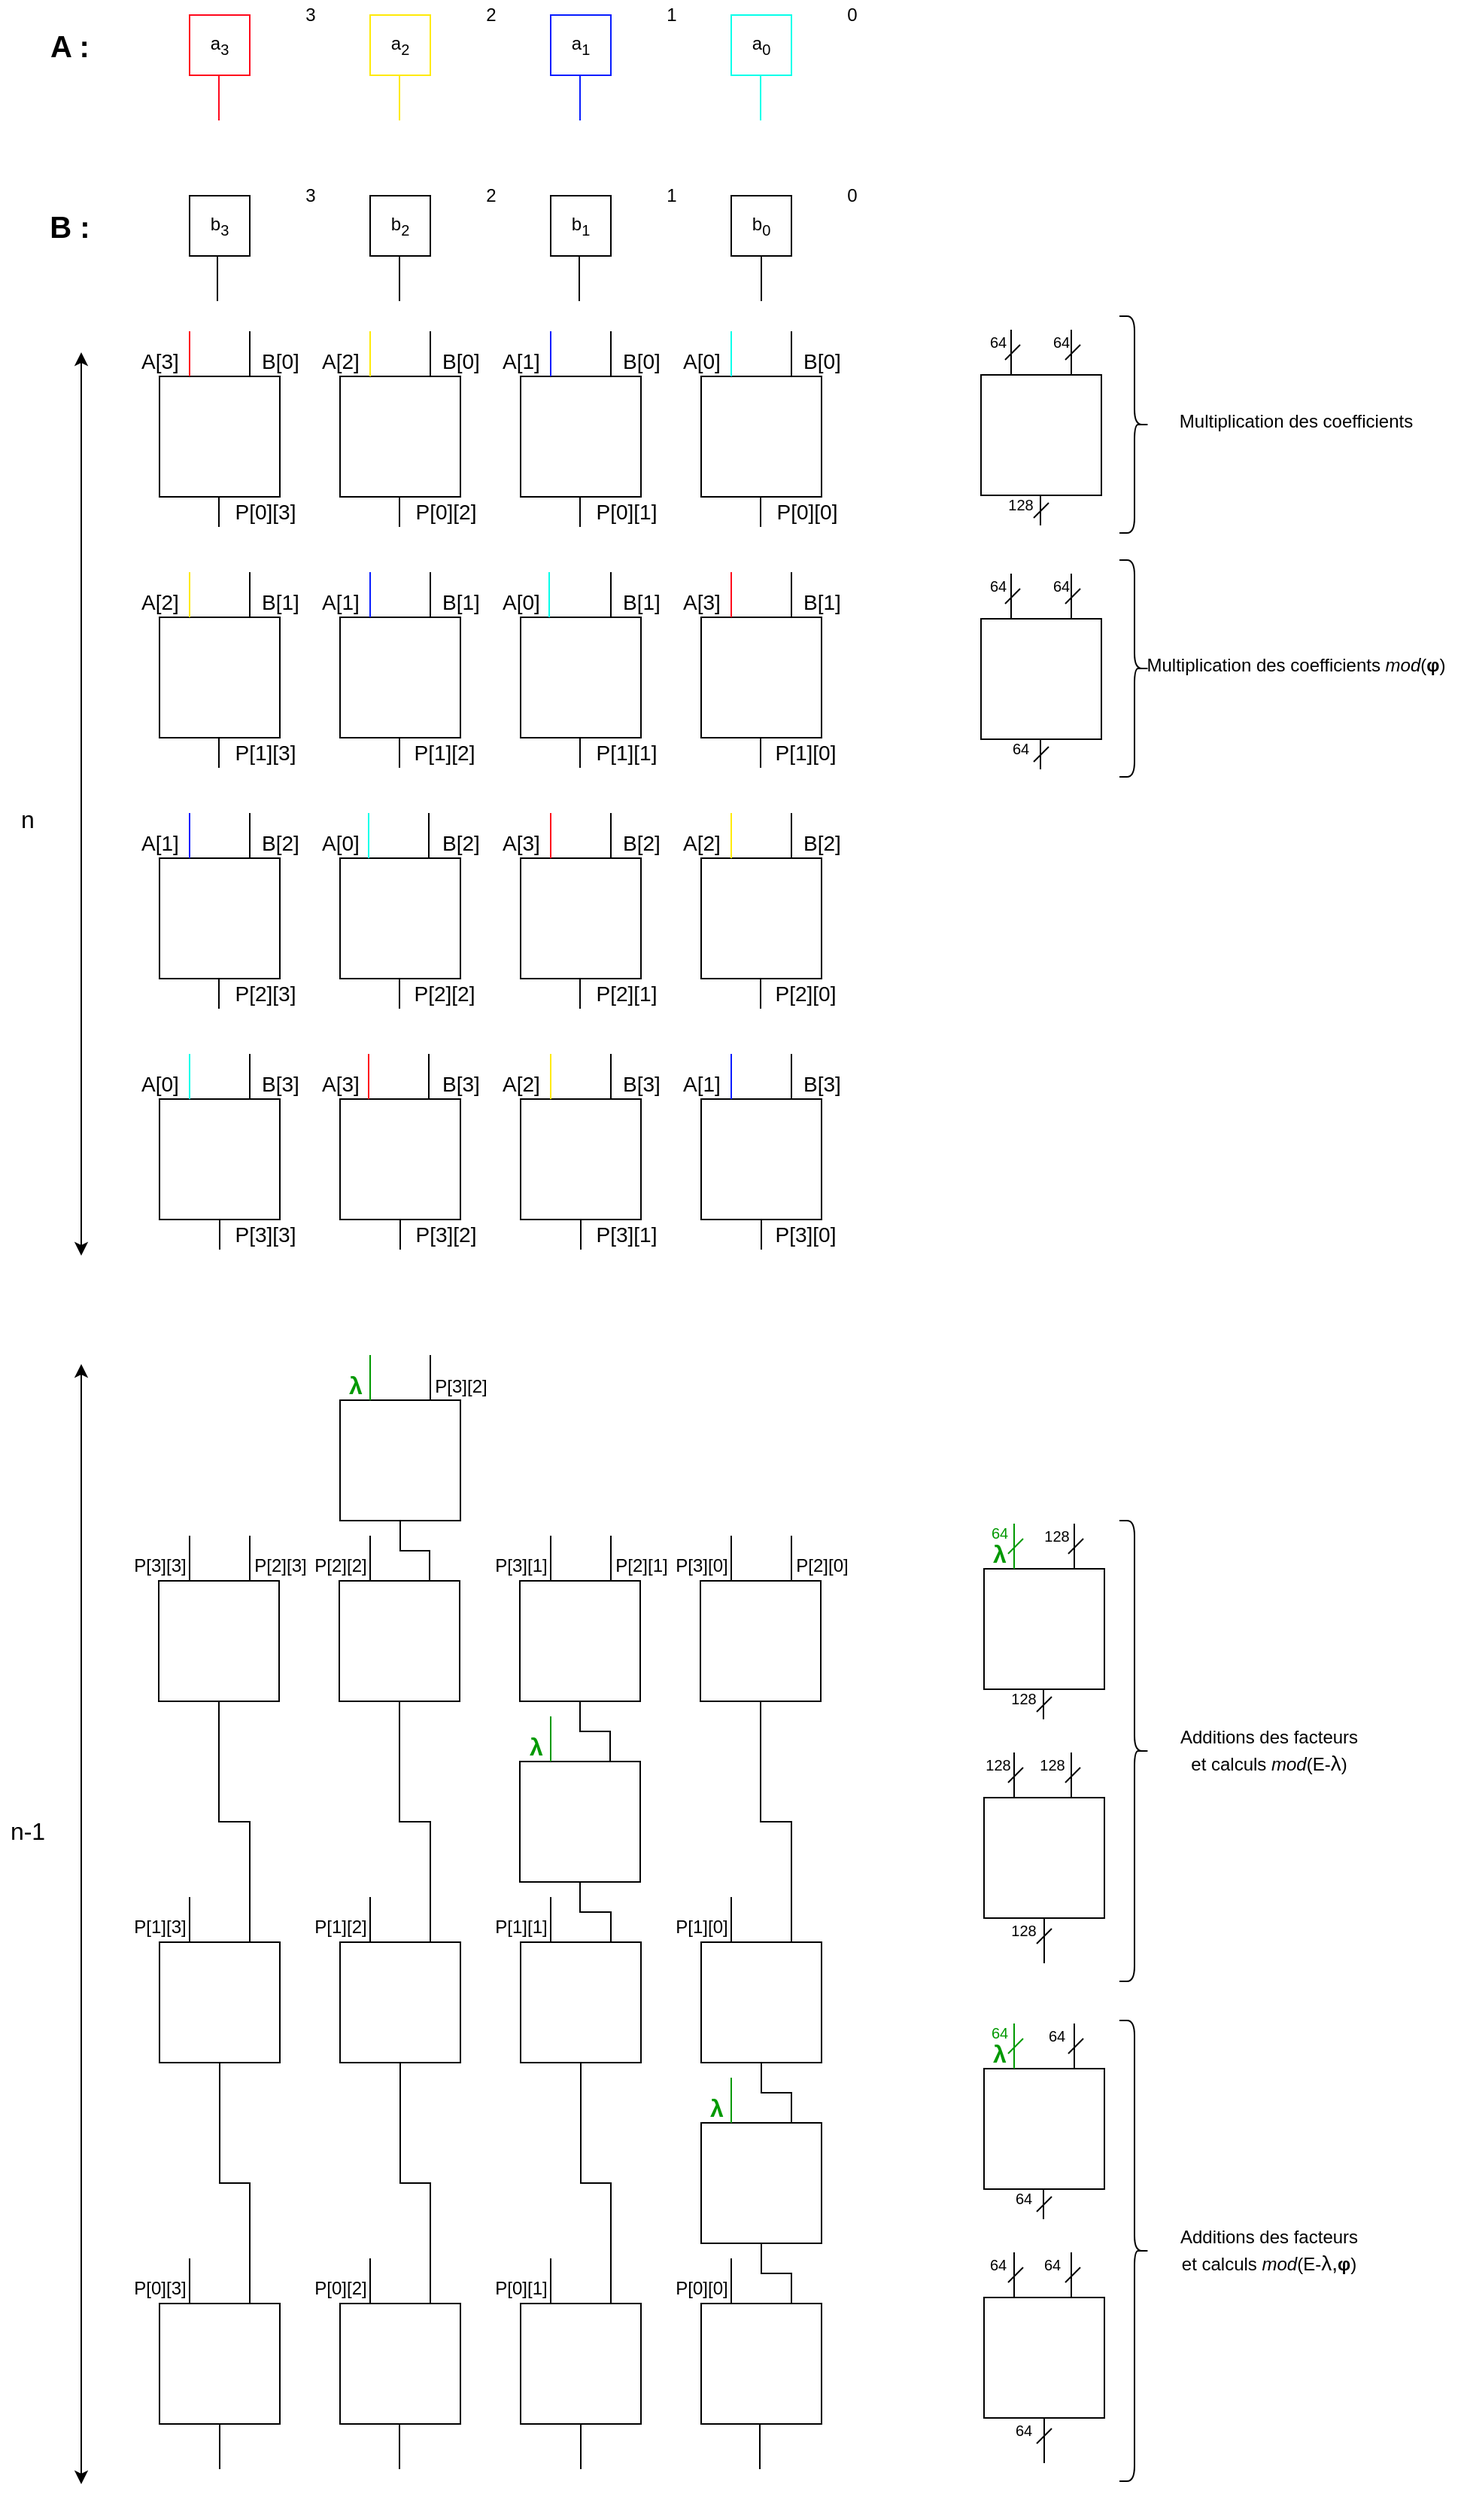 <mxfile version="14.4.8" type="device"><diagram id="-DQeSUK9YKSPi5r_8sqf" name="Page-1"><mxGraphModel dx="460" dy="790" grid="1" gridSize="6" guides="1" tooltips="1" connect="1" arrows="1" fold="1" page="1" pageScale="1" pageWidth="1654" pageHeight="2336" math="0" shadow="0"><root><mxCell id="0"/><mxCell id="1" parent="0"/><mxCell id="j18ty-Thm3iHbEX9qhBh-1" value="a&lt;sub&gt;3&lt;/sub&gt;" style="rounded=0;whiteSpace=wrap;html=1;strokeColor=#ff071c;" parent="1" vertex="1"><mxGeometry x="360" y="160" width="40" height="40" as="geometry"/></mxCell><mxCell id="j18ty-Thm3iHbEX9qhBh-5" value="" style="shape=image;html=1;verticalAlign=top;verticalLabelPosition=bottom;labelBackgroundColor=#ffffff;imageAspect=0;aspect=fixed;image=https://cdn1.iconfinder.com/data/icons/feather-2/24/x-128.png" parent="1" vertex="1"><mxGeometry x="400" y="160" width="40" height="40" as="geometry"/></mxCell><mxCell id="j18ty-Thm3iHbEX9qhBh-6" value="3" style="text;html=1;align=center;verticalAlign=middle;resizable=0;points=[];autosize=1;" parent="1" vertex="1"><mxGeometry x="430" y="150" width="20" height="20" as="geometry"/></mxCell><mxCell id="j18ty-Thm3iHbEX9qhBh-7" value="a&lt;sub&gt;2&lt;/sub&gt;" style="rounded=0;whiteSpace=wrap;html=1;strokeColor=#ffea07;" parent="1" vertex="1"><mxGeometry x="480" y="160" width="40" height="40" as="geometry"/></mxCell><mxCell id="j18ty-Thm3iHbEX9qhBh-8" value="" style="shape=image;html=1;verticalAlign=top;verticalLabelPosition=bottom;labelBackgroundColor=#ffffff;imageAspect=0;aspect=fixed;image=https://cdn1.iconfinder.com/data/icons/feather-2/24/x-128.png" parent="1" vertex="1"><mxGeometry x="520" y="160" width="40" height="40" as="geometry"/></mxCell><mxCell id="j18ty-Thm3iHbEX9qhBh-9" value="2" style="text;html=1;align=center;verticalAlign=middle;resizable=0;points=[];autosize=1;" parent="1" vertex="1"><mxGeometry x="550" y="150" width="20" height="20" as="geometry"/></mxCell><mxCell id="j18ty-Thm3iHbEX9qhBh-10" value="a&lt;sub&gt;1&lt;/sub&gt;" style="rounded=0;whiteSpace=wrap;html=1;strokeColor=#071cff;" parent="1" vertex="1"><mxGeometry x="600" y="160" width="40" height="40" as="geometry"/></mxCell><mxCell id="j18ty-Thm3iHbEX9qhBh-11" value="" style="shape=image;html=1;verticalAlign=top;verticalLabelPosition=bottom;labelBackgroundColor=#ffffff;imageAspect=0;aspect=fixed;image=https://cdn1.iconfinder.com/data/icons/feather-2/24/x-128.png" parent="1" vertex="1"><mxGeometry x="640" y="160" width="40" height="40" as="geometry"/></mxCell><mxCell id="j18ty-Thm3iHbEX9qhBh-12" value="1" style="text;html=1;align=center;verticalAlign=middle;resizable=0;points=[];autosize=1;" parent="1" vertex="1"><mxGeometry x="670" y="150" width="20" height="20" as="geometry"/></mxCell><mxCell id="j18ty-Thm3iHbEX9qhBh-13" value="a&lt;sub&gt;0&lt;/sub&gt;" style="rounded=0;whiteSpace=wrap;html=1;strokeColor=#07ffea;" parent="1" vertex="1"><mxGeometry x="720" y="160" width="40" height="40" as="geometry"/></mxCell><mxCell id="j18ty-Thm3iHbEX9qhBh-14" value="" style="shape=image;html=1;verticalAlign=top;verticalLabelPosition=bottom;labelBackgroundColor=#ffffff;imageAspect=0;aspect=fixed;image=https://cdn1.iconfinder.com/data/icons/feather-2/24/x-128.png" parent="1" vertex="1"><mxGeometry x="760" y="160" width="40" height="40" as="geometry"/></mxCell><mxCell id="j18ty-Thm3iHbEX9qhBh-15" value="0" style="text;html=1;align=center;verticalAlign=middle;resizable=0;points=[];autosize=1;" parent="1" vertex="1"><mxGeometry x="790" y="150" width="20" height="20" as="geometry"/></mxCell><mxCell id="j18ty-Thm3iHbEX9qhBh-16" value="b&lt;sub&gt;3&lt;/sub&gt;" style="rounded=0;whiteSpace=wrap;html=1;" parent="1" vertex="1"><mxGeometry x="360" y="280" width="40" height="40" as="geometry"/></mxCell><mxCell id="j18ty-Thm3iHbEX9qhBh-17" value="" style="shape=image;html=1;verticalAlign=top;verticalLabelPosition=bottom;labelBackgroundColor=#ffffff;imageAspect=0;aspect=fixed;image=https://cdn1.iconfinder.com/data/icons/feather-2/24/x-128.png" parent="1" vertex="1"><mxGeometry x="400" y="280" width="40" height="40" as="geometry"/></mxCell><mxCell id="j18ty-Thm3iHbEX9qhBh-18" value="3" style="text;html=1;align=center;verticalAlign=middle;resizable=0;points=[];autosize=1;" parent="1" vertex="1"><mxGeometry x="430" y="270" width="20" height="20" as="geometry"/></mxCell><mxCell id="j18ty-Thm3iHbEX9qhBh-19" value="b&lt;sub&gt;2&lt;/sub&gt;" style="rounded=0;whiteSpace=wrap;html=1;" parent="1" vertex="1"><mxGeometry x="480" y="280" width="40" height="40" as="geometry"/></mxCell><mxCell id="j18ty-Thm3iHbEX9qhBh-20" value="" style="shape=image;html=1;verticalAlign=top;verticalLabelPosition=bottom;labelBackgroundColor=#ffffff;imageAspect=0;aspect=fixed;image=https://cdn1.iconfinder.com/data/icons/feather-2/24/x-128.png" parent="1" vertex="1"><mxGeometry x="520" y="280" width="40" height="40" as="geometry"/></mxCell><mxCell id="j18ty-Thm3iHbEX9qhBh-21" value="2" style="text;html=1;align=center;verticalAlign=middle;resizable=0;points=[];autosize=1;" parent="1" vertex="1"><mxGeometry x="550" y="270" width="20" height="20" as="geometry"/></mxCell><mxCell id="j18ty-Thm3iHbEX9qhBh-22" value="b&lt;sub&gt;1&lt;/sub&gt;" style="rounded=0;whiteSpace=wrap;html=1;" parent="1" vertex="1"><mxGeometry x="600" y="280" width="40" height="40" as="geometry"/></mxCell><mxCell id="j18ty-Thm3iHbEX9qhBh-23" value="" style="shape=image;html=1;verticalAlign=top;verticalLabelPosition=bottom;labelBackgroundColor=#ffffff;imageAspect=0;aspect=fixed;image=https://cdn1.iconfinder.com/data/icons/feather-2/24/x-128.png" parent="1" vertex="1"><mxGeometry x="640" y="280" width="40" height="40" as="geometry"/></mxCell><mxCell id="j18ty-Thm3iHbEX9qhBh-24" value="1" style="text;html=1;align=center;verticalAlign=middle;resizable=0;points=[];autosize=1;" parent="1" vertex="1"><mxGeometry x="670" y="270" width="20" height="20" as="geometry"/></mxCell><mxCell id="j18ty-Thm3iHbEX9qhBh-178" style="edgeStyle=orthogonalEdgeStyle;rounded=0;orthogonalLoop=1;jettySize=auto;html=1;exitX=0.5;exitY=1;exitDx=0;exitDy=0;endArrow=none;endFill=0;strokeColor=#000000;" parent="1" source="j18ty-Thm3iHbEX9qhBh-25" edge="1"><mxGeometry relative="1" as="geometry"><mxPoint x="740" y="350" as="targetPoint"/></mxGeometry></mxCell><mxCell id="j18ty-Thm3iHbEX9qhBh-25" value="b&lt;sub&gt;0&lt;/sub&gt;" style="rounded=0;whiteSpace=wrap;html=1;" parent="1" vertex="1"><mxGeometry x="720" y="280" width="40" height="40" as="geometry"/></mxCell><mxCell id="j18ty-Thm3iHbEX9qhBh-26" value="" style="shape=image;html=1;verticalAlign=top;verticalLabelPosition=bottom;labelBackgroundColor=#ffffff;imageAspect=0;aspect=fixed;image=https://cdn1.iconfinder.com/data/icons/feather-2/24/x-128.png" parent="1" vertex="1"><mxGeometry x="760" y="280" width="40" height="40" as="geometry"/></mxCell><mxCell id="j18ty-Thm3iHbEX9qhBh-27" value="0" style="text;html=1;align=center;verticalAlign=middle;resizable=0;points=[];autosize=1;" parent="1" vertex="1"><mxGeometry x="790" y="270" width="20" height="20" as="geometry"/></mxCell><mxCell id="j18ty-Thm3iHbEX9qhBh-31" style="edgeStyle=orthogonalEdgeStyle;rounded=0;orthogonalLoop=1;jettySize=auto;html=1;exitX=0.25;exitY=1;exitDx=0;exitDy=0;endArrow=none;endFill=0;strokeColor=#FFEA07;" parent="1" edge="1"><mxGeometry relative="1" as="geometry"><mxPoint x="499.5" y="230" as="targetPoint"/><mxPoint x="499.5" y="200" as="sourcePoint"/></mxGeometry></mxCell><mxCell id="j18ty-Thm3iHbEX9qhBh-182" style="edgeStyle=orthogonalEdgeStyle;rounded=0;orthogonalLoop=1;jettySize=auto;html=1;exitX=0.75;exitY=0;exitDx=0;exitDy=0;endArrow=none;endFill=0;strokeColor=#000000;" parent="1" source="j18ty-Thm3iHbEX9qhBh-36" edge="1"><mxGeometry relative="1" as="geometry"><mxPoint x="400" y="370" as="targetPoint"/></mxGeometry></mxCell><mxCell id="j18ty-Thm3iHbEX9qhBh-36" value="" style="rounded=0;whiteSpace=wrap;html=1;" parent="1" vertex="1"><mxGeometry x="340" y="400" width="80" height="80" as="geometry"/></mxCell><mxCell id="j18ty-Thm3iHbEX9qhBh-183" style="edgeStyle=orthogonalEdgeStyle;rounded=0;orthogonalLoop=1;jettySize=auto;html=1;exitX=0.75;exitY=0;exitDx=0;exitDy=0;endArrow=none;endFill=0;strokeColor=#000000;" parent="1" source="j18ty-Thm3iHbEX9qhBh-37" edge="1"><mxGeometry relative="1" as="geometry"><mxPoint x="520" y="370" as="targetPoint"/></mxGeometry></mxCell><mxCell id="j18ty-Thm3iHbEX9qhBh-37" value="" style="rounded=0;whiteSpace=wrap;html=1;" parent="1" vertex="1"><mxGeometry x="460" y="400" width="80" height="80" as="geometry"/></mxCell><mxCell id="j18ty-Thm3iHbEX9qhBh-184" style="edgeStyle=orthogonalEdgeStyle;rounded=0;orthogonalLoop=1;jettySize=auto;html=1;exitX=0.75;exitY=0;exitDx=0;exitDy=0;endArrow=none;endFill=0;strokeColor=#000000;" parent="1" source="j18ty-Thm3iHbEX9qhBh-38" edge="1"><mxGeometry relative="1" as="geometry"><mxPoint x="640" y="370" as="targetPoint"/></mxGeometry></mxCell><mxCell id="j18ty-Thm3iHbEX9qhBh-38" value="" style="rounded=0;whiteSpace=wrap;html=1;" parent="1" vertex="1"><mxGeometry x="580" y="400" width="80" height="80" as="geometry"/></mxCell><mxCell id="j18ty-Thm3iHbEX9qhBh-185" style="edgeStyle=orthogonalEdgeStyle;rounded=0;orthogonalLoop=1;jettySize=auto;html=1;exitX=0.75;exitY=0;exitDx=0;exitDy=0;endArrow=none;endFill=0;strokeColor=#000000;" parent="1" source="j18ty-Thm3iHbEX9qhBh-39" edge="1"><mxGeometry relative="1" as="geometry"><mxPoint x="760" y="370" as="targetPoint"/></mxGeometry></mxCell><mxCell id="j18ty-Thm3iHbEX9qhBh-39" value="" style="rounded=0;whiteSpace=wrap;html=1;" parent="1" vertex="1"><mxGeometry x="700" y="400" width="80" height="80" as="geometry"/></mxCell><mxCell id="j18ty-Thm3iHbEX9qhBh-88" style="edgeStyle=orthogonalEdgeStyle;rounded=0;orthogonalLoop=1;jettySize=auto;html=1;exitX=0.75;exitY=0;exitDx=0;exitDy=0;endArrow=none;endFill=0;strokeColor=#000000;" parent="1" source="j18ty-Thm3iHbEX9qhBh-40" edge="1"><mxGeometry relative="1" as="geometry"><mxPoint x="400" y="530" as="targetPoint"/></mxGeometry></mxCell><mxCell id="j18ty-Thm3iHbEX9qhBh-40" value="" style="rounded=0;whiteSpace=wrap;html=1;" parent="1" vertex="1"><mxGeometry x="340" y="560" width="80" height="80" as="geometry"/></mxCell><mxCell id="j18ty-Thm3iHbEX9qhBh-41" value="" style="rounded=0;whiteSpace=wrap;html=1;" parent="1" vertex="1"><mxGeometry x="460" y="560" width="80" height="80" as="geometry"/></mxCell><mxCell id="j18ty-Thm3iHbEX9qhBh-42" value="" style="rounded=0;whiteSpace=wrap;html=1;" parent="1" vertex="1"><mxGeometry x="580" y="560" width="80" height="80" as="geometry"/></mxCell><mxCell id="j18ty-Thm3iHbEX9qhBh-43" value="" style="rounded=0;whiteSpace=wrap;html=1;" parent="1" vertex="1"><mxGeometry x="700" y="560" width="80" height="80" as="geometry"/></mxCell><mxCell id="j18ty-Thm3iHbEX9qhBh-44" value="" style="rounded=0;whiteSpace=wrap;html=1;" parent="1" vertex="1"><mxGeometry x="340" y="720" width="80" height="80" as="geometry"/></mxCell><mxCell id="j18ty-Thm3iHbEX9qhBh-45" value="" style="rounded=0;whiteSpace=wrap;html=1;" parent="1" vertex="1"><mxGeometry x="460" y="720" width="80" height="80" as="geometry"/></mxCell><mxCell id="j18ty-Thm3iHbEX9qhBh-46" value="" style="rounded=0;whiteSpace=wrap;html=1;" parent="1" vertex="1"><mxGeometry x="580" y="720" width="80" height="80" as="geometry"/></mxCell><mxCell id="j18ty-Thm3iHbEX9qhBh-47" value="" style="rounded=0;whiteSpace=wrap;html=1;" parent="1" vertex="1"><mxGeometry x="700" y="720" width="80" height="80" as="geometry"/></mxCell><mxCell id="j18ty-Thm3iHbEX9qhBh-148" style="edgeStyle=orthogonalEdgeStyle;rounded=0;orthogonalLoop=1;jettySize=auto;html=1;exitX=0.5;exitY=1;exitDx=0;exitDy=0;endArrow=none;endFill=0;strokeColor=#000000;" parent="1" source="j18ty-Thm3iHbEX9qhBh-48" edge="1"><mxGeometry relative="1" as="geometry"><mxPoint x="380" y="980" as="targetPoint"/></mxGeometry></mxCell><mxCell id="j18ty-Thm3iHbEX9qhBh-48" value="" style="rounded=0;whiteSpace=wrap;html=1;" parent="1" vertex="1"><mxGeometry x="340" y="880" width="80" height="80" as="geometry"/></mxCell><mxCell id="j18ty-Thm3iHbEX9qhBh-149" style="edgeStyle=orthogonalEdgeStyle;rounded=0;orthogonalLoop=1;jettySize=auto;html=1;exitX=0.5;exitY=1;exitDx=0;exitDy=0;endArrow=none;endFill=0;strokeColor=#000000;" parent="1" source="j18ty-Thm3iHbEX9qhBh-49" edge="1"><mxGeometry relative="1" as="geometry"><mxPoint x="500" y="980" as="targetPoint"/></mxGeometry></mxCell><mxCell id="j18ty-Thm3iHbEX9qhBh-49" value="" style="rounded=0;whiteSpace=wrap;html=1;" parent="1" vertex="1"><mxGeometry x="460" y="880" width="80" height="80" as="geometry"/></mxCell><mxCell id="j18ty-Thm3iHbEX9qhBh-150" style="edgeStyle=orthogonalEdgeStyle;rounded=0;orthogonalLoop=1;jettySize=auto;html=1;exitX=0.5;exitY=1;exitDx=0;exitDy=0;endArrow=none;endFill=0;strokeColor=#000000;" parent="1" source="j18ty-Thm3iHbEX9qhBh-50" edge="1"><mxGeometry relative="1" as="geometry"><mxPoint x="620" y="980" as="targetPoint"/></mxGeometry></mxCell><mxCell id="j18ty-Thm3iHbEX9qhBh-50" value="" style="rounded=0;whiteSpace=wrap;html=1;" parent="1" vertex="1"><mxGeometry x="580" y="880" width="80" height="80" as="geometry"/></mxCell><mxCell id="j18ty-Thm3iHbEX9qhBh-151" style="edgeStyle=orthogonalEdgeStyle;rounded=0;orthogonalLoop=1;jettySize=auto;html=1;exitX=0.5;exitY=1;exitDx=0;exitDy=0;endArrow=none;endFill=0;strokeColor=#000000;" parent="1" source="j18ty-Thm3iHbEX9qhBh-51" edge="1"><mxGeometry relative="1" as="geometry"><mxPoint x="740" y="980" as="targetPoint"/></mxGeometry></mxCell><mxCell id="j18ty-Thm3iHbEX9qhBh-51" value="" style="rounded=0;whiteSpace=wrap;html=1;" parent="1" vertex="1"><mxGeometry x="700" y="880" width="80" height="80" as="geometry"/></mxCell><mxCell id="j18ty-Thm3iHbEX9qhBh-224" style="edgeStyle=orthogonalEdgeStyle;rounded=0;orthogonalLoop=1;jettySize=auto;html=1;exitX=0.5;exitY=1;exitDx=0;exitDy=0;entryX=0.75;entryY=0;entryDx=0;entryDy=0;endArrow=none;endFill=0;strokeColor=#000000;" parent="1" source="j18ty-Thm3iHbEX9qhBh-56" target="j18ty-Thm3iHbEX9qhBh-60" edge="1"><mxGeometry relative="1" as="geometry"/></mxCell><mxCell id="j18ty-Thm3iHbEX9qhBh-56" value="" style="rounded=0;whiteSpace=wrap;html=1;" parent="1" vertex="1"><mxGeometry x="339.5" y="1200" width="80" height="80" as="geometry"/></mxCell><mxCell id="j18ty-Thm3iHbEX9qhBh-231" style="edgeStyle=orthogonalEdgeStyle;rounded=0;orthogonalLoop=1;jettySize=auto;html=1;exitX=0.5;exitY=1;exitDx=0;exitDy=0;entryX=0.75;entryY=0;entryDx=0;entryDy=0;endArrow=none;endFill=0;strokeColor=#000000;" parent="1" source="j18ty-Thm3iHbEX9qhBh-57" target="j18ty-Thm3iHbEX9qhBh-61" edge="1"><mxGeometry relative="1" as="geometry"/></mxCell><mxCell id="j18ty-Thm3iHbEX9qhBh-57" value="" style="rounded=0;whiteSpace=wrap;html=1;" parent="1" vertex="1"><mxGeometry x="459.5" y="1200" width="80" height="80" as="geometry"/></mxCell><mxCell id="j18ty-Thm3iHbEX9qhBh-234" style="edgeStyle=orthogonalEdgeStyle;rounded=0;orthogonalLoop=1;jettySize=auto;html=1;exitX=0.5;exitY=1;exitDx=0;exitDy=0;entryX=0.75;entryY=0;entryDx=0;entryDy=0;endArrow=none;endFill=0;strokeColor=#000000;" parent="1" source="j18ty-Thm3iHbEX9qhBh-58" target="j18ty-Thm3iHbEX9qhBh-227" edge="1"><mxGeometry relative="1" as="geometry"/></mxCell><mxCell id="j18ty-Thm3iHbEX9qhBh-58" value="" style="rounded=0;whiteSpace=wrap;html=1;" parent="1" vertex="1"><mxGeometry x="579.5" y="1200" width="80" height="80" as="geometry"/></mxCell><mxCell id="j18ty-Thm3iHbEX9qhBh-238" style="edgeStyle=orthogonalEdgeStyle;rounded=0;orthogonalLoop=1;jettySize=auto;html=1;exitX=0.5;exitY=1;exitDx=0;exitDy=0;entryX=0.75;entryY=0;entryDx=0;entryDy=0;endArrow=none;endFill=0;strokeColor=#000000;" parent="1" source="j18ty-Thm3iHbEX9qhBh-59" target="j18ty-Thm3iHbEX9qhBh-63" edge="1"><mxGeometry relative="1" as="geometry"/></mxCell><mxCell id="j18ty-Thm3iHbEX9qhBh-59" value="" style="rounded=0;whiteSpace=wrap;html=1;" parent="1" vertex="1"><mxGeometry x="699.5" y="1200" width="80" height="80" as="geometry"/></mxCell><mxCell id="j18ty-Thm3iHbEX9qhBh-225" style="edgeStyle=orthogonalEdgeStyle;rounded=0;orthogonalLoop=1;jettySize=auto;html=1;exitX=0.5;exitY=1;exitDx=0;exitDy=0;entryX=0.75;entryY=0;entryDx=0;entryDy=0;endArrow=none;endFill=0;strokeColor=#000000;" parent="1" source="j18ty-Thm3iHbEX9qhBh-60" target="j18ty-Thm3iHbEX9qhBh-64" edge="1"><mxGeometry relative="1" as="geometry"/></mxCell><mxCell id="j18ty-Thm3iHbEX9qhBh-60" value="" style="rounded=0;whiteSpace=wrap;html=1;" parent="1" vertex="1"><mxGeometry x="340" y="1440" width="80" height="80" as="geometry"/></mxCell><mxCell id="j18ty-Thm3iHbEX9qhBh-232" style="edgeStyle=orthogonalEdgeStyle;rounded=0;orthogonalLoop=1;jettySize=auto;html=1;exitX=0.5;exitY=1;exitDx=0;exitDy=0;entryX=0.75;entryY=0;entryDx=0;entryDy=0;endArrow=none;endFill=0;strokeColor=#000000;" parent="1" source="j18ty-Thm3iHbEX9qhBh-61" target="j18ty-Thm3iHbEX9qhBh-65" edge="1"><mxGeometry relative="1" as="geometry"/></mxCell><mxCell id="j18ty-Thm3iHbEX9qhBh-61" value="" style="rounded=0;whiteSpace=wrap;html=1;" parent="1" vertex="1"><mxGeometry x="460" y="1440" width="80" height="80" as="geometry"/></mxCell><mxCell id="j18ty-Thm3iHbEX9qhBh-236" style="edgeStyle=orthogonalEdgeStyle;rounded=0;orthogonalLoop=1;jettySize=auto;html=1;exitX=0.5;exitY=1;exitDx=0;exitDy=0;entryX=0.75;entryY=0;entryDx=0;entryDy=0;endArrow=none;endFill=0;strokeColor=#000000;" parent="1" source="j18ty-Thm3iHbEX9qhBh-62" target="j18ty-Thm3iHbEX9qhBh-66" edge="1"><mxGeometry relative="1" as="geometry"/></mxCell><mxCell id="j18ty-Thm3iHbEX9qhBh-62" value="" style="rounded=0;whiteSpace=wrap;html=1;" parent="1" vertex="1"><mxGeometry x="580" y="1440" width="80" height="80" as="geometry"/></mxCell><mxCell id="j18ty-Thm3iHbEX9qhBh-239" style="edgeStyle=orthogonalEdgeStyle;rounded=0;orthogonalLoop=1;jettySize=auto;html=1;exitX=0.5;exitY=1;exitDx=0;exitDy=0;entryX=0.75;entryY=0;entryDx=0;entryDy=0;endArrow=none;endFill=0;strokeColor=#000000;" parent="1" source="j18ty-Thm3iHbEX9qhBh-63" target="j18ty-Thm3iHbEX9qhBh-228" edge="1"><mxGeometry relative="1" as="geometry"/></mxCell><mxCell id="j18ty-Thm3iHbEX9qhBh-63" value="" style="rounded=0;whiteSpace=wrap;html=1;" parent="1" vertex="1"><mxGeometry x="700" y="1440" width="80" height="80" as="geometry"/></mxCell><mxCell id="j18ty-Thm3iHbEX9qhBh-342" style="edgeStyle=orthogonalEdgeStyle;rounded=0;orthogonalLoop=1;jettySize=auto;html=1;exitX=0.5;exitY=1;exitDx=0;exitDy=0;endArrow=none;endFill=0;" parent="1" source="j18ty-Thm3iHbEX9qhBh-64" edge="1"><mxGeometry relative="1" as="geometry"><mxPoint x="380" y="1790" as="targetPoint"/></mxGeometry></mxCell><mxCell id="j18ty-Thm3iHbEX9qhBh-64" value="" style="rounded=0;whiteSpace=wrap;html=1;" parent="1" vertex="1"><mxGeometry x="340" y="1680" width="80" height="80" as="geometry"/></mxCell><mxCell id="j18ty-Thm3iHbEX9qhBh-65" value="" style="rounded=0;whiteSpace=wrap;html=1;" parent="1" vertex="1"><mxGeometry x="460" y="1680" width="80" height="80" as="geometry"/></mxCell><mxCell id="j18ty-Thm3iHbEX9qhBh-66" value="" style="rounded=0;whiteSpace=wrap;html=1;" parent="1" vertex="1"><mxGeometry x="580" y="1680" width="80" height="80" as="geometry"/></mxCell><mxCell id="j18ty-Thm3iHbEX9qhBh-67" value="" style="rounded=0;whiteSpace=wrap;html=1;" parent="1" vertex="1"><mxGeometry x="700" y="1680" width="80" height="80" as="geometry"/></mxCell><mxCell id="j18ty-Thm3iHbEX9qhBh-68" style="edgeStyle=orthogonalEdgeStyle;rounded=0;orthogonalLoop=1;jettySize=auto;html=1;exitX=0.25;exitY=1;exitDx=0;exitDy=0;endArrow=none;endFill=0;strokeColor=#FF071C;" parent="1" edge="1"><mxGeometry relative="1" as="geometry"><mxPoint x="360" y="400" as="targetPoint"/><mxPoint x="360" y="370" as="sourcePoint"/><Array as="points"><mxPoint x="360" y="380"/><mxPoint x="360" y="380"/></Array></mxGeometry></mxCell><mxCell id="j18ty-Thm3iHbEX9qhBh-70" style="edgeStyle=orthogonalEdgeStyle;rounded=0;orthogonalLoop=1;jettySize=auto;html=1;exitX=0.25;exitY=1;exitDx=0;exitDy=0;endArrow=none;endFill=0;strokeColor=#FFEA07;" parent="1" edge="1"><mxGeometry relative="1" as="geometry"><mxPoint x="480" y="400" as="targetPoint"/><mxPoint x="480" y="370" as="sourcePoint"/></mxGeometry></mxCell><mxCell id="j18ty-Thm3iHbEX9qhBh-71" style="edgeStyle=orthogonalEdgeStyle;rounded=0;orthogonalLoop=1;jettySize=auto;html=1;exitX=0.25;exitY=1;exitDx=0;exitDy=0;endArrow=none;endFill=0;strokeColor=#071CFF;" parent="1" edge="1"><mxGeometry relative="1" as="geometry"><mxPoint x="600" y="400" as="targetPoint"/><mxPoint x="600" y="370" as="sourcePoint"/></mxGeometry></mxCell><mxCell id="j18ty-Thm3iHbEX9qhBh-72" style="edgeStyle=orthogonalEdgeStyle;rounded=0;orthogonalLoop=1;jettySize=auto;html=1;exitX=0.25;exitY=1;exitDx=0;exitDy=0;endArrow=none;endFill=0;strokeColor=#07FFEA;" parent="1" edge="1"><mxGeometry relative="1" as="geometry"><mxPoint x="720" y="400" as="targetPoint"/><mxPoint x="720" y="370" as="sourcePoint"/></mxGeometry></mxCell><mxCell id="j18ty-Thm3iHbEX9qhBh-76" style="edgeStyle=orthogonalEdgeStyle;rounded=0;orthogonalLoop=1;jettySize=auto;html=1;exitX=0.25;exitY=1;exitDx=0;exitDy=0;endArrow=none;endFill=0;strokeColor=#FF071C;" parent="1" edge="1"><mxGeometry relative="1" as="geometry"><mxPoint x="720" y="560" as="targetPoint"/><mxPoint x="720" y="530" as="sourcePoint"/><Array as="points"><mxPoint x="720" y="540"/><mxPoint x="720" y="540"/></Array></mxGeometry></mxCell><mxCell id="j18ty-Thm3iHbEX9qhBh-77" style="edgeStyle=orthogonalEdgeStyle;rounded=0;orthogonalLoop=1;jettySize=auto;html=1;exitX=0.25;exitY=1;exitDx=0;exitDy=0;endArrow=none;endFill=0;strokeColor=#FF071C;" parent="1" edge="1"><mxGeometry relative="1" as="geometry"><mxPoint x="600" y="720" as="targetPoint"/><mxPoint x="600" y="690" as="sourcePoint"/><Array as="points"><mxPoint x="600" y="700"/><mxPoint x="600" y="700"/></Array></mxGeometry></mxCell><mxCell id="j18ty-Thm3iHbEX9qhBh-78" style="edgeStyle=orthogonalEdgeStyle;rounded=0;orthogonalLoop=1;jettySize=auto;html=1;exitX=0.25;exitY=1;exitDx=0;exitDy=0;endArrow=none;endFill=0;strokeColor=#FF071C;" parent="1" edge="1"><mxGeometry relative="1" as="geometry"><mxPoint x="479" y="880" as="targetPoint"/><mxPoint x="479" y="850" as="sourcePoint"/><Array as="points"><mxPoint x="479" y="860"/><mxPoint x="479" y="860"/></Array></mxGeometry></mxCell><mxCell id="j18ty-Thm3iHbEX9qhBh-79" style="edgeStyle=orthogonalEdgeStyle;rounded=0;orthogonalLoop=1;jettySize=auto;html=1;exitX=0.25;exitY=1;exitDx=0;exitDy=0;endArrow=none;endFill=0;strokeColor=#FFEA07;" parent="1" edge="1"><mxGeometry relative="1" as="geometry"><mxPoint x="360" y="560" as="targetPoint"/><mxPoint x="360" y="530" as="sourcePoint"/></mxGeometry></mxCell><mxCell id="j18ty-Thm3iHbEX9qhBh-80" style="edgeStyle=orthogonalEdgeStyle;rounded=0;orthogonalLoop=1;jettySize=auto;html=1;exitX=0.25;exitY=1;exitDx=0;exitDy=0;endArrow=none;endFill=0;strokeColor=#071CFF;" parent="1" edge="1"><mxGeometry relative="1" as="geometry"><mxPoint x="480" y="560" as="targetPoint"/><mxPoint x="480" y="530" as="sourcePoint"/></mxGeometry></mxCell><mxCell id="j18ty-Thm3iHbEX9qhBh-81" style="edgeStyle=orthogonalEdgeStyle;rounded=0;orthogonalLoop=1;jettySize=auto;html=1;exitX=0.25;exitY=1;exitDx=0;exitDy=0;endArrow=none;endFill=0;strokeColor=#07FFEA;" parent="1" edge="1"><mxGeometry relative="1" as="geometry"><mxPoint x="599" y="560" as="targetPoint"/><mxPoint x="599" y="530" as="sourcePoint"/></mxGeometry></mxCell><mxCell id="j18ty-Thm3iHbEX9qhBh-82" style="edgeStyle=orthogonalEdgeStyle;rounded=0;orthogonalLoop=1;jettySize=auto;html=1;exitX=0.25;exitY=1;exitDx=0;exitDy=0;endArrow=none;endFill=0;strokeColor=#FFEA07;" parent="1" edge="1"><mxGeometry relative="1" as="geometry"><mxPoint x="720" y="720" as="targetPoint"/><mxPoint x="720" y="690" as="sourcePoint"/></mxGeometry></mxCell><mxCell id="j18ty-Thm3iHbEX9qhBh-83" style="edgeStyle=orthogonalEdgeStyle;rounded=0;orthogonalLoop=1;jettySize=auto;html=1;exitX=0.25;exitY=1;exitDx=0;exitDy=0;endArrow=none;endFill=0;strokeColor=#071CFF;" parent="1" edge="1"><mxGeometry relative="1" as="geometry"><mxPoint x="360" y="720" as="targetPoint"/><mxPoint x="360" y="690" as="sourcePoint"/></mxGeometry></mxCell><mxCell id="j18ty-Thm3iHbEX9qhBh-84" style="edgeStyle=orthogonalEdgeStyle;rounded=0;orthogonalLoop=1;jettySize=auto;html=1;exitX=0.25;exitY=1;exitDx=0;exitDy=0;endArrow=none;endFill=0;strokeColor=#07FFEA;" parent="1" edge="1"><mxGeometry relative="1" as="geometry"><mxPoint x="479" y="720" as="targetPoint"/><mxPoint x="479" y="690" as="sourcePoint"/></mxGeometry></mxCell><mxCell id="j18ty-Thm3iHbEX9qhBh-85" style="edgeStyle=orthogonalEdgeStyle;rounded=0;orthogonalLoop=1;jettySize=auto;html=1;exitX=0.25;exitY=1;exitDx=0;exitDy=0;endArrow=none;endFill=0;strokeColor=#071CFF;" parent="1" edge="1"><mxGeometry relative="1" as="geometry"><mxPoint x="720" y="880" as="targetPoint"/><mxPoint x="720" y="850" as="sourcePoint"/></mxGeometry></mxCell><mxCell id="j18ty-Thm3iHbEX9qhBh-86" style="edgeStyle=orthogonalEdgeStyle;rounded=0;orthogonalLoop=1;jettySize=auto;html=1;exitX=0.25;exitY=1;exitDx=0;exitDy=0;endArrow=none;endFill=0;strokeColor=#07FFEA;" parent="1" edge="1"><mxGeometry relative="1" as="geometry"><mxPoint x="360" y="880" as="targetPoint"/><mxPoint x="360" y="850" as="sourcePoint"/></mxGeometry></mxCell><mxCell id="j18ty-Thm3iHbEX9qhBh-87" style="edgeStyle=orthogonalEdgeStyle;rounded=0;orthogonalLoop=1;jettySize=auto;html=1;exitX=0.25;exitY=1;exitDx=0;exitDy=0;endArrow=none;endFill=0;strokeColor=#FFEA07;" parent="1" edge="1"><mxGeometry relative="1" as="geometry"><mxPoint x="600" y="880" as="targetPoint"/><mxPoint x="600" y="850" as="sourcePoint"/></mxGeometry></mxCell><mxCell id="j18ty-Thm3iHbEX9qhBh-89" style="edgeStyle=orthogonalEdgeStyle;rounded=0;orthogonalLoop=1;jettySize=auto;html=1;exitX=0.75;exitY=0;exitDx=0;exitDy=0;endArrow=none;endFill=0;strokeColor=#000000;" parent="1" edge="1"><mxGeometry relative="1" as="geometry"><mxPoint x="520" y="530" as="targetPoint"/><mxPoint x="520" y="560" as="sourcePoint"/></mxGeometry></mxCell><mxCell id="j18ty-Thm3iHbEX9qhBh-90" style="edgeStyle=orthogonalEdgeStyle;rounded=0;orthogonalLoop=1;jettySize=auto;html=1;exitX=0.75;exitY=0;exitDx=0;exitDy=0;endArrow=none;endFill=0;strokeColor=#000000;" parent="1" edge="1"><mxGeometry relative="1" as="geometry"><mxPoint x="640" y="530" as="targetPoint"/><mxPoint x="640" y="560" as="sourcePoint"/></mxGeometry></mxCell><mxCell id="j18ty-Thm3iHbEX9qhBh-91" style="edgeStyle=orthogonalEdgeStyle;rounded=0;orthogonalLoop=1;jettySize=auto;html=1;exitX=0.75;exitY=0;exitDx=0;exitDy=0;endArrow=none;endFill=0;strokeColor=#000000;" parent="1" edge="1"><mxGeometry relative="1" as="geometry"><mxPoint x="760" y="530" as="targetPoint"/><mxPoint x="760" y="560" as="sourcePoint"/></mxGeometry></mxCell><mxCell id="j18ty-Thm3iHbEX9qhBh-104" style="edgeStyle=orthogonalEdgeStyle;rounded=0;orthogonalLoop=1;jettySize=auto;html=1;exitX=0.75;exitY=0;exitDx=0;exitDy=0;endArrow=none;endFill=0;strokeColor=#000000;" parent="1" edge="1"><mxGeometry relative="1" as="geometry"><mxPoint x="760" y="690" as="targetPoint"/><mxPoint x="760" y="720" as="sourcePoint"/></mxGeometry></mxCell><mxCell id="j18ty-Thm3iHbEX9qhBh-105" style="edgeStyle=orthogonalEdgeStyle;rounded=0;orthogonalLoop=1;jettySize=auto;html=1;exitX=0.75;exitY=0;exitDx=0;exitDy=0;endArrow=none;endFill=0;strokeColor=#000000;" parent="1" edge="1"><mxGeometry relative="1" as="geometry"><mxPoint x="640" y="690" as="targetPoint"/><mxPoint x="640" y="720" as="sourcePoint"/></mxGeometry></mxCell><mxCell id="j18ty-Thm3iHbEX9qhBh-106" style="edgeStyle=orthogonalEdgeStyle;rounded=0;orthogonalLoop=1;jettySize=auto;html=1;exitX=0.75;exitY=0;exitDx=0;exitDy=0;endArrow=none;endFill=0;strokeColor=#000000;" parent="1" edge="1"><mxGeometry relative="1" as="geometry"><mxPoint x="519" y="690" as="targetPoint"/><mxPoint x="519" y="720" as="sourcePoint"/></mxGeometry></mxCell><mxCell id="j18ty-Thm3iHbEX9qhBh-107" style="edgeStyle=orthogonalEdgeStyle;rounded=0;orthogonalLoop=1;jettySize=auto;html=1;exitX=0.75;exitY=0;exitDx=0;exitDy=0;endArrow=none;endFill=0;strokeColor=#000000;" parent="1" edge="1"><mxGeometry relative="1" as="geometry"><mxPoint x="400" y="690" as="targetPoint"/><mxPoint x="400" y="720" as="sourcePoint"/></mxGeometry></mxCell><mxCell id="j18ty-Thm3iHbEX9qhBh-108" style="edgeStyle=orthogonalEdgeStyle;rounded=0;orthogonalLoop=1;jettySize=auto;html=1;exitX=0.75;exitY=0;exitDx=0;exitDy=0;endArrow=none;endFill=0;strokeColor=#000000;" parent="1" edge="1"><mxGeometry relative="1" as="geometry"><mxPoint x="760" y="850" as="targetPoint"/><mxPoint x="760" y="880" as="sourcePoint"/></mxGeometry></mxCell><mxCell id="j18ty-Thm3iHbEX9qhBh-109" style="edgeStyle=orthogonalEdgeStyle;rounded=0;orthogonalLoop=1;jettySize=auto;html=1;exitX=0.75;exitY=0;exitDx=0;exitDy=0;endArrow=none;endFill=0;strokeColor=#000000;" parent="1" edge="1"><mxGeometry relative="1" as="geometry"><mxPoint x="640" y="850" as="targetPoint"/><mxPoint x="640" y="880" as="sourcePoint"/></mxGeometry></mxCell><mxCell id="j18ty-Thm3iHbEX9qhBh-110" style="edgeStyle=orthogonalEdgeStyle;rounded=0;orthogonalLoop=1;jettySize=auto;html=1;exitX=0.75;exitY=0;exitDx=0;exitDy=0;endArrow=none;endFill=0;strokeColor=#000000;" parent="1" edge="1"><mxGeometry relative="1" as="geometry"><mxPoint x="519" y="850" as="targetPoint"/><mxPoint x="519" y="880" as="sourcePoint"/></mxGeometry></mxCell><mxCell id="j18ty-Thm3iHbEX9qhBh-111" style="edgeStyle=orthogonalEdgeStyle;rounded=0;orthogonalLoop=1;jettySize=auto;html=1;exitX=0.75;exitY=0;exitDx=0;exitDy=0;endArrow=none;endFill=0;strokeColor=#000000;" parent="1" edge="1"><mxGeometry relative="1" as="geometry"><mxPoint x="400" y="850" as="targetPoint"/><mxPoint x="400" y="880" as="sourcePoint"/></mxGeometry></mxCell><mxCell id="j18ty-Thm3iHbEX9qhBh-113" value="&lt;font size=&quot;1&quot;&gt;&lt;b style=&quot;font-size: 20px&quot;&gt;A :&lt;br&gt;&lt;/b&gt;&lt;/font&gt;" style="text;html=1;align=center;verticalAlign=middle;resizable=0;points=[];autosize=1;" parent="1" vertex="1"><mxGeometry x="260" y="170" width="40" height="20" as="geometry"/></mxCell><mxCell id="j18ty-Thm3iHbEX9qhBh-114" value="&lt;font size=&quot;1&quot;&gt;&lt;b style=&quot;font-size: 20px&quot;&gt;B :&lt;br&gt;&lt;/b&gt;&lt;/font&gt;" style="text;html=1;align=center;verticalAlign=middle;resizable=0;points=[];autosize=1;" parent="1" vertex="1"><mxGeometry x="260" y="290" width="40" height="20" as="geometry"/></mxCell><mxCell id="j18ty-Thm3iHbEX9qhBh-115" value="&lt;font style=&quot;font-size: 14px&quot;&gt;&lt;span&gt;B[0]&lt;/span&gt;&lt;b&gt;&lt;br&gt;&lt;/b&gt;&lt;/font&gt;" style="text;html=1;align=center;verticalAlign=middle;resizable=0;points=[];autosize=1;" parent="1" vertex="1"><mxGeometry x="760" y="380" width="40" height="20" as="geometry"/></mxCell><mxCell id="j18ty-Thm3iHbEX9qhBh-116" value="&lt;font style=&quot;font-size: 14px&quot;&gt;&lt;span&gt;B[1]&lt;/span&gt;&lt;b&gt;&lt;br&gt;&lt;/b&gt;&lt;/font&gt;" style="text;html=1;align=center;verticalAlign=middle;resizable=0;points=[];autosize=1;" parent="1" vertex="1"><mxGeometry x="760" y="540" width="40" height="20" as="geometry"/></mxCell><mxCell id="j18ty-Thm3iHbEX9qhBh-117" value="&lt;font style=&quot;font-size: 14px&quot;&gt;&lt;span&gt;B[2]&lt;/span&gt;&lt;b&gt;&lt;br&gt;&lt;/b&gt;&lt;/font&gt;" style="text;html=1;align=center;verticalAlign=middle;resizable=0;points=[];autosize=1;" parent="1" vertex="1"><mxGeometry x="760" y="700" width="40" height="20" as="geometry"/></mxCell><mxCell id="j18ty-Thm3iHbEX9qhBh-119" value="&lt;font style=&quot;font-size: 14px&quot;&gt;&lt;span&gt;B[3]&lt;/span&gt;&lt;b&gt;&lt;br&gt;&lt;/b&gt;&lt;/font&gt;" style="text;html=1;align=center;verticalAlign=middle;resizable=0;points=[];autosize=1;" parent="1" vertex="1"><mxGeometry x="760" y="860" width="40" height="20" as="geometry"/></mxCell><mxCell id="j18ty-Thm3iHbEX9qhBh-120" value="&lt;font style=&quot;font-size: 14px&quot;&gt;&lt;span&gt;B[0]&lt;/span&gt;&lt;b&gt;&lt;br&gt;&lt;/b&gt;&lt;/font&gt;" style="text;html=1;align=center;verticalAlign=middle;resizable=0;points=[];autosize=1;" parent="1" vertex="1"><mxGeometry x="640" y="380" width="40" height="20" as="geometry"/></mxCell><mxCell id="j18ty-Thm3iHbEX9qhBh-121" value="&lt;font style=&quot;font-size: 14px&quot;&gt;&lt;span&gt;B[1]&lt;/span&gt;&lt;b&gt;&lt;br&gt;&lt;/b&gt;&lt;/font&gt;" style="text;html=1;align=center;verticalAlign=middle;resizable=0;points=[];autosize=1;" parent="1" vertex="1"><mxGeometry x="640" y="540" width="40" height="20" as="geometry"/></mxCell><mxCell id="j18ty-Thm3iHbEX9qhBh-122" value="&lt;font style=&quot;font-size: 14px&quot;&gt;&lt;span&gt;B[2]&lt;/span&gt;&lt;b&gt;&lt;br&gt;&lt;/b&gt;&lt;/font&gt;" style="text;html=1;align=center;verticalAlign=middle;resizable=0;points=[];autosize=1;" parent="1" vertex="1"><mxGeometry x="640" y="700" width="40" height="20" as="geometry"/></mxCell><mxCell id="j18ty-Thm3iHbEX9qhBh-123" value="&lt;font style=&quot;font-size: 14px&quot;&gt;&lt;span&gt;B[3]&lt;/span&gt;&lt;b&gt;&lt;br&gt;&lt;/b&gt;&lt;/font&gt;" style="text;html=1;align=center;verticalAlign=middle;resizable=0;points=[];autosize=1;" parent="1" vertex="1"><mxGeometry x="640" y="860" width="40" height="20" as="geometry"/></mxCell><mxCell id="j18ty-Thm3iHbEX9qhBh-124" value="&lt;font style=&quot;font-size: 14px&quot;&gt;&lt;span&gt;B[0]&lt;/span&gt;&lt;b&gt;&lt;br&gt;&lt;/b&gt;&lt;/font&gt;" style="text;html=1;align=center;verticalAlign=middle;resizable=0;points=[];autosize=1;" parent="1" vertex="1"><mxGeometry x="520" y="380" width="40" height="20" as="geometry"/></mxCell><mxCell id="j18ty-Thm3iHbEX9qhBh-125" value="&lt;font style=&quot;font-size: 14px&quot;&gt;&lt;span&gt;B[1]&lt;/span&gt;&lt;b&gt;&lt;br&gt;&lt;/b&gt;&lt;/font&gt;" style="text;html=1;align=center;verticalAlign=middle;resizable=0;points=[];autosize=1;" parent="1" vertex="1"><mxGeometry x="520" y="540" width="40" height="20" as="geometry"/></mxCell><mxCell id="j18ty-Thm3iHbEX9qhBh-126" value="&lt;font style=&quot;font-size: 14px&quot;&gt;&lt;span&gt;B[2]&lt;/span&gt;&lt;b&gt;&lt;br&gt;&lt;/b&gt;&lt;/font&gt;" style="text;html=1;align=center;verticalAlign=middle;resizable=0;points=[];autosize=1;" parent="1" vertex="1"><mxGeometry x="520" y="700" width="40" height="20" as="geometry"/></mxCell><mxCell id="j18ty-Thm3iHbEX9qhBh-127" value="&lt;font style=&quot;font-size: 14px&quot;&gt;&lt;span&gt;B[3]&lt;/span&gt;&lt;b&gt;&lt;br&gt;&lt;/b&gt;&lt;/font&gt;" style="text;html=1;align=center;verticalAlign=middle;resizable=0;points=[];autosize=1;" parent="1" vertex="1"><mxGeometry x="520" y="860" width="40" height="20" as="geometry"/></mxCell><mxCell id="j18ty-Thm3iHbEX9qhBh-128" value="&lt;font style=&quot;font-size: 14px&quot;&gt;&lt;span&gt;B[0]&lt;/span&gt;&lt;b&gt;&lt;br&gt;&lt;/b&gt;&lt;/font&gt;" style="text;html=1;align=center;verticalAlign=middle;resizable=0;points=[];autosize=1;" parent="1" vertex="1"><mxGeometry x="400" y="380" width="40" height="20" as="geometry"/></mxCell><mxCell id="j18ty-Thm3iHbEX9qhBh-129" value="&lt;font style=&quot;font-size: 14px&quot;&gt;&lt;span&gt;B[1]&lt;/span&gt;&lt;b&gt;&lt;br&gt;&lt;/b&gt;&lt;/font&gt;" style="text;html=1;align=center;verticalAlign=middle;resizable=0;points=[];autosize=1;" parent="1" vertex="1"><mxGeometry x="400" y="540" width="40" height="20" as="geometry"/></mxCell><mxCell id="j18ty-Thm3iHbEX9qhBh-130" value="&lt;font style=&quot;font-size: 14px&quot;&gt;&lt;span&gt;B[2]&lt;/span&gt;&lt;b&gt;&lt;br&gt;&lt;/b&gt;&lt;/font&gt;" style="text;html=1;align=center;verticalAlign=middle;resizable=0;points=[];autosize=1;" parent="1" vertex="1"><mxGeometry x="400" y="700" width="40" height="20" as="geometry"/></mxCell><mxCell id="j18ty-Thm3iHbEX9qhBh-131" value="&lt;font style=&quot;font-size: 14px&quot;&gt;&lt;span&gt;B[3]&lt;/span&gt;&lt;b&gt;&lt;br&gt;&lt;/b&gt;&lt;/font&gt;" style="text;html=1;align=center;verticalAlign=middle;resizable=0;points=[];autosize=1;" parent="1" vertex="1"><mxGeometry x="400" y="860" width="40" height="20" as="geometry"/></mxCell><mxCell id="j18ty-Thm3iHbEX9qhBh-132" value="&lt;font style=&quot;font-size: 14px&quot;&gt;&lt;span&gt;A[0]&lt;/span&gt;&lt;b&gt;&lt;br&gt;&lt;/b&gt;&lt;/font&gt;" style="text;html=1;align=center;verticalAlign=middle;resizable=0;points=[];autosize=1;" parent="1" vertex="1"><mxGeometry x="680" y="380" width="40" height="20" as="geometry"/></mxCell><mxCell id="j18ty-Thm3iHbEX9qhBh-133" value="&lt;font style=&quot;font-size: 14px&quot;&gt;&lt;span&gt;A[3]&lt;/span&gt;&lt;b&gt;&lt;br&gt;&lt;/b&gt;&lt;/font&gt;" style="text;html=1;align=center;verticalAlign=middle;resizable=0;points=[];autosize=1;" parent="1" vertex="1"><mxGeometry x="680" y="540" width="40" height="20" as="geometry"/></mxCell><mxCell id="j18ty-Thm3iHbEX9qhBh-134" value="&lt;font style=&quot;font-size: 14px&quot;&gt;&lt;span&gt;A[2]&lt;/span&gt;&lt;b&gt;&lt;br&gt;&lt;/b&gt;&lt;/font&gt;" style="text;html=1;align=center;verticalAlign=middle;resizable=0;points=[];autosize=1;" parent="1" vertex="1"><mxGeometry x="680" y="700" width="40" height="20" as="geometry"/></mxCell><mxCell id="j18ty-Thm3iHbEX9qhBh-135" value="&lt;font style=&quot;font-size: 14px&quot;&gt;&lt;span&gt;A[1]&lt;/span&gt;&lt;b&gt;&lt;br&gt;&lt;/b&gt;&lt;/font&gt;" style="text;html=1;align=center;verticalAlign=middle;resizable=0;points=[];autosize=1;" parent="1" vertex="1"><mxGeometry x="680" y="860" width="40" height="20" as="geometry"/></mxCell><mxCell id="j18ty-Thm3iHbEX9qhBh-136" value="&lt;font style=&quot;font-size: 14px&quot;&gt;&lt;span&gt;A[1]&lt;/span&gt;&lt;b&gt;&lt;br&gt;&lt;/b&gt;&lt;/font&gt;" style="text;html=1;align=center;verticalAlign=middle;resizable=0;points=[];autosize=1;" parent="1" vertex="1"><mxGeometry x="560" y="380" width="40" height="20" as="geometry"/></mxCell><mxCell id="j18ty-Thm3iHbEX9qhBh-137" value="&lt;font style=&quot;font-size: 14px&quot;&gt;&lt;span&gt;A[0]&lt;/span&gt;&lt;b&gt;&lt;br&gt;&lt;/b&gt;&lt;/font&gt;" style="text;html=1;align=center;verticalAlign=middle;resizable=0;points=[];autosize=1;" parent="1" vertex="1"><mxGeometry x="560" y="540" width="40" height="20" as="geometry"/></mxCell><mxCell id="j18ty-Thm3iHbEX9qhBh-138" value="&lt;font style=&quot;font-size: 14px&quot;&gt;&lt;span&gt;A[3]&lt;/span&gt;&lt;b&gt;&lt;br&gt;&lt;/b&gt;&lt;/font&gt;" style="text;html=1;align=center;verticalAlign=middle;resizable=0;points=[];autosize=1;" parent="1" vertex="1"><mxGeometry x="560" y="700" width="40" height="20" as="geometry"/></mxCell><mxCell id="j18ty-Thm3iHbEX9qhBh-139" value="&lt;font style=&quot;font-size: 14px&quot;&gt;&lt;span&gt;A[2]&lt;/span&gt;&lt;b&gt;&lt;br&gt;&lt;/b&gt;&lt;/font&gt;" style="text;html=1;align=center;verticalAlign=middle;resizable=0;points=[];autosize=1;" parent="1" vertex="1"><mxGeometry x="560" y="860" width="40" height="20" as="geometry"/></mxCell><mxCell id="j18ty-Thm3iHbEX9qhBh-140" value="&lt;font style=&quot;font-size: 14px&quot;&gt;&lt;span&gt;A[2]&lt;/span&gt;&lt;b&gt;&lt;br&gt;&lt;/b&gt;&lt;/font&gt;" style="text;html=1;align=center;verticalAlign=middle;resizable=0;points=[];autosize=1;" parent="1" vertex="1"><mxGeometry x="440" y="380" width="40" height="20" as="geometry"/></mxCell><mxCell id="j18ty-Thm3iHbEX9qhBh-141" value="&lt;font style=&quot;font-size: 14px&quot;&gt;&lt;span&gt;A[1]&lt;/span&gt;&lt;b&gt;&lt;br&gt;&lt;/b&gt;&lt;/font&gt;" style="text;html=1;align=center;verticalAlign=middle;resizable=0;points=[];autosize=1;" parent="1" vertex="1"><mxGeometry x="440" y="540" width="40" height="20" as="geometry"/></mxCell><mxCell id="j18ty-Thm3iHbEX9qhBh-142" value="&lt;font style=&quot;font-size: 14px&quot;&gt;&lt;span&gt;A[0]&lt;/span&gt;&lt;b&gt;&lt;br&gt;&lt;/b&gt;&lt;/font&gt;" style="text;html=1;align=center;verticalAlign=middle;resizable=0;points=[];autosize=1;" parent="1" vertex="1"><mxGeometry x="440" y="700" width="40" height="20" as="geometry"/></mxCell><mxCell id="j18ty-Thm3iHbEX9qhBh-143" value="&lt;font style=&quot;font-size: 14px&quot;&gt;&lt;span&gt;A[3]&lt;/span&gt;&lt;b&gt;&lt;br&gt;&lt;/b&gt;&lt;/font&gt;" style="text;html=1;align=center;verticalAlign=middle;resizable=0;points=[];autosize=1;" parent="1" vertex="1"><mxGeometry x="440" y="860" width="40" height="20" as="geometry"/></mxCell><mxCell id="j18ty-Thm3iHbEX9qhBh-144" value="&lt;font style=&quot;font-size: 14px&quot;&gt;&lt;span&gt;A[3]&lt;/span&gt;&lt;b&gt;&lt;br&gt;&lt;/b&gt;&lt;/font&gt;" style="text;html=1;align=center;verticalAlign=middle;resizable=0;points=[];autosize=1;" parent="1" vertex="1"><mxGeometry x="320" y="380" width="40" height="20" as="geometry"/></mxCell><mxCell id="j18ty-Thm3iHbEX9qhBh-145" value="&lt;font style=&quot;font-size: 14px&quot;&gt;&lt;span&gt;A[2]&lt;/span&gt;&lt;b&gt;&lt;br&gt;&lt;/b&gt;&lt;/font&gt;" style="text;html=1;align=center;verticalAlign=middle;resizable=0;points=[];autosize=1;" parent="1" vertex="1"><mxGeometry x="320" y="540" width="40" height="20" as="geometry"/></mxCell><mxCell id="j18ty-Thm3iHbEX9qhBh-146" value="&lt;font style=&quot;font-size: 14px&quot;&gt;&lt;span&gt;A[1]&lt;/span&gt;&lt;b&gt;&lt;br&gt;&lt;/b&gt;&lt;/font&gt;" style="text;html=1;align=center;verticalAlign=middle;resizable=0;points=[];autosize=1;" parent="1" vertex="1"><mxGeometry x="320" y="700" width="40" height="20" as="geometry"/></mxCell><mxCell id="j18ty-Thm3iHbEX9qhBh-147" value="&lt;font style=&quot;font-size: 14px&quot;&gt;&lt;span&gt;A[0]&lt;/span&gt;&lt;b&gt;&lt;br&gt;&lt;/b&gt;&lt;/font&gt;" style="text;html=1;align=center;verticalAlign=middle;resizable=0;points=[];autosize=1;" parent="1" vertex="1"><mxGeometry x="320" y="860" width="40" height="20" as="geometry"/></mxCell><mxCell id="j18ty-Thm3iHbEX9qhBh-164" value="" style="group" parent="1" vertex="1" connectable="0"><mxGeometry x="379.5" y="800" width="419.5" height="20" as="geometry"/></mxCell><mxCell id="j18ty-Thm3iHbEX9qhBh-160" style="edgeStyle=orthogonalEdgeStyle;rounded=0;orthogonalLoop=1;jettySize=auto;html=1;exitX=0.5;exitY=1;exitDx=0;exitDy=0;endArrow=none;endFill=0;strokeColor=#000000;" parent="j18ty-Thm3iHbEX9qhBh-164" edge="1"><mxGeometry relative="1" as="geometry"><mxPoint x="360" y="20" as="targetPoint"/><mxPoint x="360" as="sourcePoint"/></mxGeometry></mxCell><mxCell id="j18ty-Thm3iHbEX9qhBh-161" style="edgeStyle=orthogonalEdgeStyle;rounded=0;orthogonalLoop=1;jettySize=auto;html=1;exitX=0.5;exitY=1;exitDx=0;exitDy=0;endArrow=none;endFill=0;strokeColor=#000000;" parent="j18ty-Thm3iHbEX9qhBh-164" edge="1"><mxGeometry relative="1" as="geometry"><mxPoint x="240" y="20" as="targetPoint"/><mxPoint x="240" as="sourcePoint"/></mxGeometry></mxCell><mxCell id="j18ty-Thm3iHbEX9qhBh-162" style="edgeStyle=orthogonalEdgeStyle;rounded=0;orthogonalLoop=1;jettySize=auto;html=1;exitX=0.5;exitY=1;exitDx=0;exitDy=0;endArrow=none;endFill=0;strokeColor=#000000;" parent="j18ty-Thm3iHbEX9qhBh-164" edge="1"><mxGeometry relative="1" as="geometry"><mxPoint x="120" y="20" as="targetPoint"/><mxPoint x="120" as="sourcePoint"/></mxGeometry></mxCell><mxCell id="j18ty-Thm3iHbEX9qhBh-163" style="edgeStyle=orthogonalEdgeStyle;rounded=0;orthogonalLoop=1;jettySize=auto;html=1;exitX=0.5;exitY=1;exitDx=0;exitDy=0;endArrow=none;endFill=0;strokeColor=#000000;" parent="j18ty-Thm3iHbEX9qhBh-164" edge="1"><mxGeometry relative="1" as="geometry"><mxPoint y="20" as="targetPoint"/><mxPoint as="sourcePoint"/></mxGeometry></mxCell><mxCell id="j18ty-Thm3iHbEX9qhBh-212" value="&lt;font style=&quot;font-size: 14px&quot;&gt;&lt;span&gt;P[2][0]&lt;/span&gt;&lt;/font&gt;" style="text;html=1;align=center;verticalAlign=middle;resizable=0;points=[];autosize=1;" parent="j18ty-Thm3iHbEX9qhBh-164" vertex="1"><mxGeometry x="359.5" width="60" height="20" as="geometry"/></mxCell><mxCell id="j18ty-Thm3iHbEX9qhBh-213" value="&lt;font style=&quot;font-size: 14px&quot;&gt;&lt;span&gt;P[2][1]&lt;/span&gt;&lt;b&gt;&lt;br&gt;&lt;/b&gt;&lt;/font&gt;" style="text;html=1;align=center;verticalAlign=middle;resizable=0;points=[];autosize=1;" parent="j18ty-Thm3iHbEX9qhBh-164" vertex="1"><mxGeometry x="240" width="60" height="20" as="geometry"/></mxCell><mxCell id="j18ty-Thm3iHbEX9qhBh-214" value="&lt;font style=&quot;font-size: 14px&quot;&gt;&lt;span&gt;P[2][2]&lt;/span&gt;&lt;/font&gt;" style="text;html=1;align=center;verticalAlign=middle;resizable=0;points=[];autosize=1;" parent="j18ty-Thm3iHbEX9qhBh-164" vertex="1"><mxGeometry x="119.5" width="60" height="20" as="geometry"/></mxCell><mxCell id="j18ty-Thm3iHbEX9qhBh-215" value="&lt;font style=&quot;font-size: 14px&quot;&gt;&lt;span&gt;P[2][3]&lt;/span&gt;&lt;b&gt;&lt;br&gt;&lt;/b&gt;&lt;/font&gt;" style="text;html=1;align=center;verticalAlign=middle;resizable=0;points=[];autosize=1;" parent="j18ty-Thm3iHbEX9qhBh-164" vertex="1"><mxGeometry width="60" height="20" as="geometry"/></mxCell><mxCell id="j18ty-Thm3iHbEX9qhBh-165" value="" style="group" parent="1" vertex="1" connectable="0"><mxGeometry x="379.5" y="640" width="419.5" height="20" as="geometry"/></mxCell><mxCell id="j18ty-Thm3iHbEX9qhBh-166" style="edgeStyle=orthogonalEdgeStyle;rounded=0;orthogonalLoop=1;jettySize=auto;html=1;exitX=0.5;exitY=1;exitDx=0;exitDy=0;endArrow=none;endFill=0;strokeColor=#000000;" parent="j18ty-Thm3iHbEX9qhBh-165" edge="1"><mxGeometry relative="1" as="geometry"><mxPoint x="360" y="20" as="targetPoint"/><mxPoint x="360" as="sourcePoint"/></mxGeometry></mxCell><mxCell id="j18ty-Thm3iHbEX9qhBh-167" style="edgeStyle=orthogonalEdgeStyle;rounded=0;orthogonalLoop=1;jettySize=auto;html=1;exitX=0.5;exitY=1;exitDx=0;exitDy=0;endArrow=none;endFill=0;strokeColor=#000000;" parent="j18ty-Thm3iHbEX9qhBh-165" edge="1"><mxGeometry relative="1" as="geometry"><mxPoint x="240" y="20" as="targetPoint"/><mxPoint x="240" as="sourcePoint"/></mxGeometry></mxCell><mxCell id="j18ty-Thm3iHbEX9qhBh-168" style="edgeStyle=orthogonalEdgeStyle;rounded=0;orthogonalLoop=1;jettySize=auto;html=1;exitX=0.5;exitY=1;exitDx=0;exitDy=0;endArrow=none;endFill=0;strokeColor=#000000;" parent="j18ty-Thm3iHbEX9qhBh-165" edge="1"><mxGeometry relative="1" as="geometry"><mxPoint x="120" y="20" as="targetPoint"/><mxPoint x="120" as="sourcePoint"/></mxGeometry></mxCell><mxCell id="j18ty-Thm3iHbEX9qhBh-169" style="edgeStyle=orthogonalEdgeStyle;rounded=0;orthogonalLoop=1;jettySize=auto;html=1;exitX=0.5;exitY=1;exitDx=0;exitDy=0;endArrow=none;endFill=0;strokeColor=#000000;" parent="j18ty-Thm3iHbEX9qhBh-165" edge="1"><mxGeometry relative="1" as="geometry"><mxPoint y="20" as="targetPoint"/><mxPoint as="sourcePoint"/></mxGeometry></mxCell><mxCell id="j18ty-Thm3iHbEX9qhBh-208" value="&lt;font style=&quot;font-size: 14px&quot;&gt;&lt;span&gt;P[1][0]&lt;/span&gt;&lt;/font&gt;" style="text;html=1;align=center;verticalAlign=middle;resizable=0;points=[];autosize=1;" parent="j18ty-Thm3iHbEX9qhBh-165" vertex="1"><mxGeometry x="359.5" width="60" height="20" as="geometry"/></mxCell><mxCell id="j18ty-Thm3iHbEX9qhBh-209" value="&lt;font style=&quot;font-size: 14px&quot;&gt;&lt;span&gt;P[1][1]&lt;/span&gt;&lt;b&gt;&lt;br&gt;&lt;/b&gt;&lt;/font&gt;" style="text;html=1;align=center;verticalAlign=middle;resizable=0;points=[];autosize=1;" parent="j18ty-Thm3iHbEX9qhBh-165" vertex="1"><mxGeometry x="240" width="60" height="20" as="geometry"/></mxCell><mxCell id="j18ty-Thm3iHbEX9qhBh-210" value="&lt;font style=&quot;font-size: 14px&quot;&gt;&lt;span&gt;P[1][2]&lt;/span&gt;&lt;/font&gt;" style="text;html=1;align=center;verticalAlign=middle;resizable=0;points=[];autosize=1;" parent="j18ty-Thm3iHbEX9qhBh-165" vertex="1"><mxGeometry x="119.5" width="60" height="20" as="geometry"/></mxCell><mxCell id="j18ty-Thm3iHbEX9qhBh-211" value="&lt;font style=&quot;font-size: 14px&quot;&gt;&lt;span&gt;P[1][3]&lt;/span&gt;&lt;b&gt;&lt;br&gt;&lt;/b&gt;&lt;/font&gt;" style="text;html=1;align=center;verticalAlign=middle;resizable=0;points=[];autosize=1;" parent="j18ty-Thm3iHbEX9qhBh-165" vertex="1"><mxGeometry width="60" height="20" as="geometry"/></mxCell><mxCell id="j18ty-Thm3iHbEX9qhBh-179" style="edgeStyle=orthogonalEdgeStyle;rounded=0;orthogonalLoop=1;jettySize=auto;html=1;exitX=0.5;exitY=1;exitDx=0;exitDy=0;endArrow=none;endFill=0;strokeColor=#000000;" parent="1" edge="1"><mxGeometry relative="1" as="geometry"><mxPoint x="619" y="350" as="targetPoint"/><mxPoint x="619" y="320" as="sourcePoint"/></mxGeometry></mxCell><mxCell id="j18ty-Thm3iHbEX9qhBh-180" style="edgeStyle=orthogonalEdgeStyle;rounded=0;orthogonalLoop=1;jettySize=auto;html=1;exitX=0.5;exitY=1;exitDx=0;exitDy=0;endArrow=none;endFill=0;strokeColor=#000000;" parent="1" edge="1"><mxGeometry relative="1" as="geometry"><mxPoint x="499.5" y="350" as="targetPoint"/><mxPoint x="499.5" y="320" as="sourcePoint"/></mxGeometry></mxCell><mxCell id="j18ty-Thm3iHbEX9qhBh-181" style="edgeStyle=orthogonalEdgeStyle;rounded=0;orthogonalLoop=1;jettySize=auto;html=1;exitX=0.5;exitY=1;exitDx=0;exitDy=0;endArrow=none;endFill=0;strokeColor=#000000;" parent="1" edge="1"><mxGeometry relative="1" as="geometry"><mxPoint x="378.5" y="350" as="targetPoint"/><mxPoint x="378.5" y="320" as="sourcePoint"/></mxGeometry></mxCell><mxCell id="j18ty-Thm3iHbEX9qhBh-186" value="&lt;font style=&quot;font-size: 14px&quot;&gt;&lt;span&gt;P[0][0]&lt;/span&gt;&lt;/font&gt;" style="text;html=1;align=center;verticalAlign=middle;resizable=0;points=[];autosize=1;" parent="1" vertex="1"><mxGeometry x="739.5" y="480" width="60" height="20" as="geometry"/></mxCell><mxCell id="j18ty-Thm3iHbEX9qhBh-171" style="edgeStyle=orthogonalEdgeStyle;rounded=0;orthogonalLoop=1;jettySize=auto;html=1;exitX=0.5;exitY=1;exitDx=0;exitDy=0;endArrow=none;endFill=0;strokeColor=#000000;" parent="1" edge="1"><mxGeometry x="379.5" y="480" as="geometry"><mxPoint x="739.5" y="500" as="targetPoint"/><mxPoint x="739.5" y="480" as="sourcePoint"/></mxGeometry></mxCell><mxCell id="j18ty-Thm3iHbEX9qhBh-172" style="edgeStyle=orthogonalEdgeStyle;rounded=0;orthogonalLoop=1;jettySize=auto;html=1;exitX=0.5;exitY=1;exitDx=0;exitDy=0;endArrow=none;endFill=0;strokeColor=#000000;" parent="1" edge="1"><mxGeometry x="379.5" y="480" as="geometry"><mxPoint x="619.5" y="500" as="targetPoint"/><mxPoint x="619.5" y="480" as="sourcePoint"/></mxGeometry></mxCell><mxCell id="j18ty-Thm3iHbEX9qhBh-173" style="edgeStyle=orthogonalEdgeStyle;rounded=0;orthogonalLoop=1;jettySize=auto;html=1;exitX=0.5;exitY=1;exitDx=0;exitDy=0;endArrow=none;endFill=0;strokeColor=#000000;" parent="1" edge="1"><mxGeometry x="379.5" y="480" as="geometry"><mxPoint x="499.5" y="500" as="targetPoint"/><mxPoint x="499.5" y="480" as="sourcePoint"/></mxGeometry></mxCell><mxCell id="j18ty-Thm3iHbEX9qhBh-174" style="edgeStyle=orthogonalEdgeStyle;rounded=0;orthogonalLoop=1;jettySize=auto;html=1;exitX=0.5;exitY=1;exitDx=0;exitDy=0;endArrow=none;endFill=0;strokeColor=#000000;" parent="1" edge="1"><mxGeometry x="379.5" y="480" as="geometry"><mxPoint x="379.5" y="500" as="targetPoint"/><mxPoint x="379.5" y="480" as="sourcePoint"/></mxGeometry></mxCell><mxCell id="j18ty-Thm3iHbEX9qhBh-187" value="&lt;font style=&quot;font-size: 14px&quot;&gt;&lt;span&gt;P[0][1]&lt;/span&gt;&lt;b&gt;&lt;br&gt;&lt;/b&gt;&lt;/font&gt;" style="text;html=1;align=center;verticalAlign=middle;resizable=0;points=[];autosize=1;" parent="1" vertex="1"><mxGeometry x="620" y="480" width="60" height="20" as="geometry"/></mxCell><mxCell id="j18ty-Thm3iHbEX9qhBh-204" value="&lt;font style=&quot;font-size: 14px&quot;&gt;&lt;span&gt;P[0][2]&lt;/span&gt;&lt;/font&gt;" style="text;html=1;align=center;verticalAlign=middle;resizable=0;points=[];autosize=1;" parent="1" vertex="1"><mxGeometry x="499.5" y="480" width="60" height="20" as="geometry"/></mxCell><mxCell id="j18ty-Thm3iHbEX9qhBh-205" style="edgeStyle=orthogonalEdgeStyle;rounded=0;orthogonalLoop=1;jettySize=auto;html=1;exitX=0.5;exitY=1;exitDx=0;exitDy=0;endArrow=none;endFill=0;strokeColor=#000000;" parent="1" edge="1"><mxGeometry x="139.5" y="480" as="geometry"><mxPoint x="499.5" y="500" as="targetPoint"/><mxPoint x="499.5" y="480" as="sourcePoint"/></mxGeometry></mxCell><mxCell id="j18ty-Thm3iHbEX9qhBh-206" style="edgeStyle=orthogonalEdgeStyle;rounded=0;orthogonalLoop=1;jettySize=auto;html=1;exitX=0.5;exitY=1;exitDx=0;exitDy=0;endArrow=none;endFill=0;strokeColor=#000000;" parent="1" edge="1"><mxGeometry x="139.5" y="480" as="geometry"><mxPoint x="379.5" y="500" as="targetPoint"/><mxPoint x="379.5" y="480" as="sourcePoint"/></mxGeometry></mxCell><mxCell id="j18ty-Thm3iHbEX9qhBh-207" value="&lt;font style=&quot;font-size: 14px&quot;&gt;&lt;span&gt;P[0][3]&lt;/span&gt;&lt;b&gt;&lt;br&gt;&lt;/b&gt;&lt;/font&gt;" style="text;html=1;align=center;verticalAlign=middle;resizable=0;points=[];autosize=1;" parent="1" vertex="1"><mxGeometry x="380" y="480" width="60" height="20" as="geometry"/></mxCell><mxCell id="j18ty-Thm3iHbEX9qhBh-216" value="&lt;font style=&quot;font-size: 14px&quot;&gt;&lt;span&gt;P[3][0]&lt;/span&gt;&lt;/font&gt;" style="text;html=1;align=center;verticalAlign=middle;resizable=0;points=[];autosize=1;" parent="1" vertex="1"><mxGeometry x="739" y="960" width="60" height="20" as="geometry"/></mxCell><mxCell id="j18ty-Thm3iHbEX9qhBh-217" value="&lt;font style=&quot;font-size: 14px&quot;&gt;&lt;span&gt;P[3][1]&lt;/span&gt;&lt;b&gt;&lt;br&gt;&lt;/b&gt;&lt;/font&gt;" style="text;html=1;align=center;verticalAlign=middle;resizable=0;points=[];autosize=1;" parent="1" vertex="1"><mxGeometry x="619.5" y="960" width="60" height="20" as="geometry"/></mxCell><mxCell id="j18ty-Thm3iHbEX9qhBh-219" value="&lt;font style=&quot;font-size: 14px&quot;&gt;&lt;span&gt;P[3][3]&lt;/span&gt;&lt;b&gt;&lt;br&gt;&lt;/b&gt;&lt;/font&gt;" style="text;html=1;align=center;verticalAlign=middle;resizable=0;points=[];autosize=1;" parent="1" vertex="1"><mxGeometry x="379.5" y="960" width="60" height="20" as="geometry"/></mxCell><mxCell id="j18ty-Thm3iHbEX9qhBh-230" style="edgeStyle=orthogonalEdgeStyle;rounded=0;orthogonalLoop=1;jettySize=auto;html=1;exitX=0.5;exitY=1;exitDx=0;exitDy=0;entryX=0.75;entryY=0;entryDx=0;entryDy=0;endArrow=none;endFill=0;strokeColor=#000000;" parent="1" source="j18ty-Thm3iHbEX9qhBh-226" target="j18ty-Thm3iHbEX9qhBh-57" edge="1"><mxGeometry relative="1" as="geometry"/></mxCell><mxCell id="j18ty-Thm3iHbEX9qhBh-226" value="" style="rounded=0;whiteSpace=wrap;html=1;" parent="1" vertex="1"><mxGeometry x="460" y="1080" width="80" height="80" as="geometry"/></mxCell><mxCell id="j18ty-Thm3iHbEX9qhBh-235" style="edgeStyle=orthogonalEdgeStyle;rounded=0;orthogonalLoop=1;jettySize=auto;html=1;exitX=0.5;exitY=1;exitDx=0;exitDy=0;entryX=0.75;entryY=0;entryDx=0;entryDy=0;endArrow=none;endFill=0;strokeColor=#000000;" parent="1" source="j18ty-Thm3iHbEX9qhBh-227" target="j18ty-Thm3iHbEX9qhBh-62" edge="1"><mxGeometry relative="1" as="geometry"/></mxCell><mxCell id="j18ty-Thm3iHbEX9qhBh-227" value="" style="rounded=0;whiteSpace=wrap;html=1;" parent="1" vertex="1"><mxGeometry x="579.5" y="1320" width="80" height="80" as="geometry"/></mxCell><mxCell id="j18ty-Thm3iHbEX9qhBh-240" style="edgeStyle=orthogonalEdgeStyle;rounded=0;orthogonalLoop=1;jettySize=auto;html=1;exitX=0.5;exitY=1;exitDx=0;exitDy=0;entryX=0.75;entryY=0;entryDx=0;entryDy=0;endArrow=none;endFill=0;strokeColor=#000000;" parent="1" source="j18ty-Thm3iHbEX9qhBh-228" target="j18ty-Thm3iHbEX9qhBh-67" edge="1"><mxGeometry relative="1" as="geometry"/></mxCell><mxCell id="j18ty-Thm3iHbEX9qhBh-228" value="" style="rounded=0;whiteSpace=wrap;html=1;" parent="1" vertex="1"><mxGeometry x="700" y="1560" width="80" height="80" as="geometry"/></mxCell><mxCell id="j18ty-Thm3iHbEX9qhBh-242" value="" style="shape=image;html=1;verticalAlign=top;verticalLabelPosition=bottom;labelBackgroundColor=#ffffff;imageAspect=0;aspect=fixed;image=https://cdn2.iconfinder.com/data/icons/font-awesome/1792/asterisk-128.png;strokeColor=#000000;" parent="1" vertex="1"><mxGeometry x="360" y="420" width="40" height="40" as="geometry"/></mxCell><mxCell id="j18ty-Thm3iHbEX9qhBh-243" value="" style="shape=image;html=1;verticalAlign=top;verticalLabelPosition=bottom;labelBackgroundColor=#ffffff;imageAspect=0;aspect=fixed;image=https://cdn2.iconfinder.com/data/icons/font-awesome/1792/asterisk-128.png;strokeColor=#000000;" parent="1" vertex="1"><mxGeometry x="480" y="420" width="40" height="40" as="geometry"/></mxCell><mxCell id="j18ty-Thm3iHbEX9qhBh-244" value="" style="shape=image;html=1;verticalAlign=top;verticalLabelPosition=bottom;labelBackgroundColor=#ffffff;imageAspect=0;aspect=fixed;image=https://cdn2.iconfinder.com/data/icons/font-awesome/1792/asterisk-128.png;strokeColor=#000000;" parent="1" vertex="1"><mxGeometry x="599.5" y="420" width="40" height="40" as="geometry"/></mxCell><mxCell id="j18ty-Thm3iHbEX9qhBh-245" value="" style="shape=image;html=1;verticalAlign=top;verticalLabelPosition=bottom;labelBackgroundColor=#ffffff;imageAspect=0;aspect=fixed;image=https://cdn2.iconfinder.com/data/icons/font-awesome/1792/asterisk-128.png;strokeColor=#000000;" parent="1" vertex="1"><mxGeometry x="719.5" y="420" width="40" height="40" as="geometry"/></mxCell><mxCell id="j18ty-Thm3iHbEX9qhBh-246" value="" style="shape=image;html=1;verticalAlign=top;verticalLabelPosition=bottom;labelBackgroundColor=#ffffff;imageAspect=0;aspect=fixed;image=https://cdn2.iconfinder.com/data/icons/font-awesome/1792/asterisk-128.png;strokeColor=#000000;" parent="1" vertex="1"><mxGeometry x="360" y="580" width="40" height="40" as="geometry"/></mxCell><mxCell id="j18ty-Thm3iHbEX9qhBh-247" value="" style="shape=image;html=1;verticalAlign=top;verticalLabelPosition=bottom;labelBackgroundColor=#ffffff;imageAspect=0;aspect=fixed;image=https://cdn2.iconfinder.com/data/icons/font-awesome/1792/asterisk-128.png;strokeColor=#000000;" parent="1" vertex="1"><mxGeometry x="480" y="580" width="40" height="40" as="geometry"/></mxCell><mxCell id="j18ty-Thm3iHbEX9qhBh-248" value="" style="shape=image;html=1;verticalAlign=top;verticalLabelPosition=bottom;labelBackgroundColor=#ffffff;imageAspect=0;aspect=fixed;image=https://cdn2.iconfinder.com/data/icons/font-awesome/1792/asterisk-128.png;strokeColor=#000000;" parent="1" vertex="1"><mxGeometry x="599.5" y="580" width="40" height="40" as="geometry"/></mxCell><mxCell id="j18ty-Thm3iHbEX9qhBh-249" value="" style="shape=image;html=1;verticalAlign=top;verticalLabelPosition=bottom;labelBackgroundColor=#ffffff;imageAspect=0;aspect=fixed;image=https://cdn2.iconfinder.com/data/icons/font-awesome/1792/asterisk-128.png;strokeColor=#000000;" parent="1" vertex="1"><mxGeometry x="719.5" y="580" width="40" height="40" as="geometry"/></mxCell><mxCell id="j18ty-Thm3iHbEX9qhBh-250" value="" style="shape=image;html=1;verticalAlign=top;verticalLabelPosition=bottom;labelBackgroundColor=#ffffff;imageAspect=0;aspect=fixed;image=https://cdn2.iconfinder.com/data/icons/font-awesome/1792/asterisk-128.png;strokeColor=#000000;" parent="1" vertex="1"><mxGeometry x="360" y="740" width="40" height="40" as="geometry"/></mxCell><mxCell id="j18ty-Thm3iHbEX9qhBh-251" value="" style="shape=image;html=1;verticalAlign=top;verticalLabelPosition=bottom;labelBackgroundColor=#ffffff;imageAspect=0;aspect=fixed;image=https://cdn2.iconfinder.com/data/icons/font-awesome/1792/asterisk-128.png;strokeColor=#000000;" parent="1" vertex="1"><mxGeometry x="480" y="740" width="40" height="40" as="geometry"/></mxCell><mxCell id="j18ty-Thm3iHbEX9qhBh-252" value="" style="shape=image;html=1;verticalAlign=top;verticalLabelPosition=bottom;labelBackgroundColor=#ffffff;imageAspect=0;aspect=fixed;image=https://cdn2.iconfinder.com/data/icons/font-awesome/1792/asterisk-128.png;strokeColor=#000000;" parent="1" vertex="1"><mxGeometry x="599.5" y="740" width="40" height="40" as="geometry"/></mxCell><mxCell id="j18ty-Thm3iHbEX9qhBh-253" value="" style="shape=image;html=1;verticalAlign=top;verticalLabelPosition=bottom;labelBackgroundColor=#ffffff;imageAspect=0;aspect=fixed;image=https://cdn2.iconfinder.com/data/icons/font-awesome/1792/asterisk-128.png;strokeColor=#000000;" parent="1" vertex="1"><mxGeometry x="719.5" y="740" width="40" height="40" as="geometry"/></mxCell><mxCell id="j18ty-Thm3iHbEX9qhBh-254" value="" style="shape=image;html=1;verticalAlign=top;verticalLabelPosition=bottom;labelBackgroundColor=#ffffff;imageAspect=0;aspect=fixed;image=https://cdn2.iconfinder.com/data/icons/font-awesome/1792/asterisk-128.png;strokeColor=#000000;" parent="1" vertex="1"><mxGeometry x="360" y="900" width="40" height="40" as="geometry"/></mxCell><mxCell id="j18ty-Thm3iHbEX9qhBh-255" value="" style="shape=image;html=1;verticalAlign=top;verticalLabelPosition=bottom;labelBackgroundColor=#ffffff;imageAspect=0;aspect=fixed;image=https://cdn2.iconfinder.com/data/icons/font-awesome/1792/asterisk-128.png;strokeColor=#000000;" parent="1" vertex="1"><mxGeometry x="480" y="900" width="40" height="40" as="geometry"/></mxCell><mxCell id="j18ty-Thm3iHbEX9qhBh-256" value="" style="shape=image;html=1;verticalAlign=top;verticalLabelPosition=bottom;labelBackgroundColor=#ffffff;imageAspect=0;aspect=fixed;image=https://cdn2.iconfinder.com/data/icons/font-awesome/1792/asterisk-128.png;strokeColor=#000000;" parent="1" vertex="1"><mxGeometry x="599.5" y="900" width="40" height="40" as="geometry"/></mxCell><mxCell id="j18ty-Thm3iHbEX9qhBh-257" value="" style="shape=image;html=1;verticalAlign=top;verticalLabelPosition=bottom;labelBackgroundColor=#ffffff;imageAspect=0;aspect=fixed;image=https://cdn2.iconfinder.com/data/icons/font-awesome/1792/asterisk-128.png;strokeColor=#000000;" parent="1" vertex="1"><mxGeometry x="719.5" y="900" width="40" height="40" as="geometry"/></mxCell><mxCell id="j18ty-Thm3iHbEX9qhBh-263" value="" style="shape=image;html=1;verticalAlign=top;verticalLabelPosition=bottom;labelBackgroundColor=#ffffff;imageAspect=0;aspect=fixed;image=https://cdn4.iconfinder.com/data/icons/wirecons-free-vector-icons/32/add-128.png;strokeColor=#000000;" parent="1" vertex="1"><mxGeometry x="360" y="1220" width="40" height="40" as="geometry"/></mxCell><mxCell id="j18ty-Thm3iHbEX9qhBh-264" value="" style="shape=image;html=1;verticalAlign=top;verticalLabelPosition=bottom;labelBackgroundColor=#ffffff;imageAspect=0;aspect=fixed;image=https://cdn4.iconfinder.com/data/icons/wirecons-free-vector-icons/32/add-128.png;strokeColor=#000000;" parent="1" vertex="1"><mxGeometry x="479.5" y="1220" width="40" height="40" as="geometry"/></mxCell><mxCell id="j18ty-Thm3iHbEX9qhBh-265" value="" style="shape=image;html=1;verticalAlign=top;verticalLabelPosition=bottom;labelBackgroundColor=#ffffff;imageAspect=0;aspect=fixed;image=https://cdn4.iconfinder.com/data/icons/wirecons-free-vector-icons/32/add-128.png;strokeColor=#000000;" parent="1" vertex="1"><mxGeometry x="599.5" y="1220" width="40" height="40" as="geometry"/></mxCell><mxCell id="j18ty-Thm3iHbEX9qhBh-266" value="" style="shape=image;html=1;verticalAlign=top;verticalLabelPosition=bottom;labelBackgroundColor=#ffffff;imageAspect=0;aspect=fixed;image=https://cdn4.iconfinder.com/data/icons/wirecons-free-vector-icons/32/add-128.png;strokeColor=#000000;" parent="1" vertex="1"><mxGeometry x="719.5" y="1220" width="40" height="40" as="geometry"/></mxCell><mxCell id="j18ty-Thm3iHbEX9qhBh-267" value="" style="shape=image;html=1;verticalAlign=top;verticalLabelPosition=bottom;labelBackgroundColor=#ffffff;imageAspect=0;aspect=fixed;image=https://cdn4.iconfinder.com/data/icons/wirecons-free-vector-icons/32/add-128.png;strokeColor=#000000;" parent="1" vertex="1"><mxGeometry x="360.5" y="1460" width="40" height="40" as="geometry"/></mxCell><mxCell id="j18ty-Thm3iHbEX9qhBh-268" value="" style="shape=image;html=1;verticalAlign=top;verticalLabelPosition=bottom;labelBackgroundColor=#ffffff;imageAspect=0;aspect=fixed;image=https://cdn4.iconfinder.com/data/icons/wirecons-free-vector-icons/32/add-128.png;strokeColor=#000000;" parent="1" vertex="1"><mxGeometry x="480" y="1460" width="40" height="40" as="geometry"/></mxCell><mxCell id="j18ty-Thm3iHbEX9qhBh-269" value="" style="shape=image;html=1;verticalAlign=top;verticalLabelPosition=bottom;labelBackgroundColor=#ffffff;imageAspect=0;aspect=fixed;image=https://cdn4.iconfinder.com/data/icons/wirecons-free-vector-icons/32/add-128.png;strokeColor=#000000;" parent="1" vertex="1"><mxGeometry x="600" y="1460" width="40" height="40" as="geometry"/></mxCell><mxCell id="j18ty-Thm3iHbEX9qhBh-270" value="" style="shape=image;html=1;verticalAlign=top;verticalLabelPosition=bottom;labelBackgroundColor=#ffffff;imageAspect=0;aspect=fixed;image=https://cdn4.iconfinder.com/data/icons/wirecons-free-vector-icons/32/add-128.png;strokeColor=#000000;" parent="1" vertex="1"><mxGeometry x="720" y="1460" width="40" height="40" as="geometry"/></mxCell><mxCell id="j18ty-Thm3iHbEX9qhBh-271" value="" style="shape=image;html=1;verticalAlign=top;verticalLabelPosition=bottom;labelBackgroundColor=#ffffff;imageAspect=0;aspect=fixed;image=https://cdn4.iconfinder.com/data/icons/wirecons-free-vector-icons/32/add-128.png;strokeColor=#000000;" parent="1" vertex="1"><mxGeometry x="360" y="1700" width="40" height="40" as="geometry"/></mxCell><mxCell id="j18ty-Thm3iHbEX9qhBh-272" value="" style="shape=image;html=1;verticalAlign=top;verticalLabelPosition=bottom;labelBackgroundColor=#ffffff;imageAspect=0;aspect=fixed;image=https://cdn4.iconfinder.com/data/icons/wirecons-free-vector-icons/32/add-128.png;strokeColor=#000000;" parent="1" vertex="1"><mxGeometry x="479.5" y="1700" width="40" height="40" as="geometry"/></mxCell><mxCell id="j18ty-Thm3iHbEX9qhBh-273" value="" style="shape=image;html=1;verticalAlign=top;verticalLabelPosition=bottom;labelBackgroundColor=#ffffff;imageAspect=0;aspect=fixed;image=https://cdn4.iconfinder.com/data/icons/wirecons-free-vector-icons/32/add-128.png;strokeColor=#000000;" parent="1" vertex="1"><mxGeometry x="599.5" y="1700" width="40" height="40" as="geometry"/></mxCell><mxCell id="j18ty-Thm3iHbEX9qhBh-274" value="" style="shape=image;html=1;verticalAlign=top;verticalLabelPosition=bottom;labelBackgroundColor=#ffffff;imageAspect=0;aspect=fixed;image=https://cdn4.iconfinder.com/data/icons/wirecons-free-vector-icons/32/add-128.png;strokeColor=#000000;" parent="1" vertex="1"><mxGeometry x="719.5" y="1700" width="40" height="40" as="geometry"/></mxCell><mxCell id="j18ty-Thm3iHbEX9qhBh-277" value="" style="shape=image;html=1;verticalAlign=top;verticalLabelPosition=bottom;labelBackgroundColor=#ffffff;imageAspect=0;aspect=fixed;image=https://cdn2.iconfinder.com/data/icons/font-awesome/1792/asterisk-128.png;strokeColor=#000000;" parent="1" vertex="1"><mxGeometry x="480" y="1100" width="40" height="40" as="geometry"/></mxCell><mxCell id="j18ty-Thm3iHbEX9qhBh-278" value="" style="shape=image;html=1;verticalAlign=top;verticalLabelPosition=bottom;labelBackgroundColor=#ffffff;imageAspect=0;aspect=fixed;image=https://cdn2.iconfinder.com/data/icons/font-awesome/1792/asterisk-128.png;strokeColor=#000000;" parent="1" vertex="1"><mxGeometry x="600" y="1340" width="40" height="40" as="geometry"/></mxCell><mxCell id="j18ty-Thm3iHbEX9qhBh-279" value="" style="shape=image;html=1;verticalAlign=top;verticalLabelPosition=bottom;labelBackgroundColor=#ffffff;imageAspect=0;aspect=fixed;image=https://cdn2.iconfinder.com/data/icons/font-awesome/1792/asterisk-128.png;strokeColor=#000000;" parent="1" vertex="1"><mxGeometry x="720" y="1580" width="40" height="40" as="geometry"/></mxCell><mxCell id="j18ty-Thm3iHbEX9qhBh-286" style="edgeStyle=orthogonalEdgeStyle;rounded=0;orthogonalLoop=1;jettySize=auto;html=1;exitX=0.5;exitY=0;exitDx=0;exitDy=0;endArrow=none;endFill=0;strokeColor=#000000;" parent="1" edge="1"><mxGeometry x="360" y="1170" as="geometry"><mxPoint x="360" y="1170" as="targetPoint"/><mxPoint x="360" y="1200" as="sourcePoint"/></mxGeometry></mxCell><mxCell id="j18ty-Thm3iHbEX9qhBh-287" style="edgeStyle=orthogonalEdgeStyle;rounded=0;orthogonalLoop=1;jettySize=auto;html=1;exitX=0.5;exitY=0;exitDx=0;exitDy=0;endArrow=none;endFill=0;strokeColor=#000000;" parent="1" edge="1"><mxGeometry x="360" y="1170" as="geometry"><mxPoint x="480" y="1170" as="targetPoint"/><mxPoint x="480" y="1200" as="sourcePoint"/></mxGeometry></mxCell><mxCell id="j18ty-Thm3iHbEX9qhBh-288" style="edgeStyle=orthogonalEdgeStyle;rounded=0;orthogonalLoop=1;jettySize=auto;html=1;exitX=0.5;exitY=0;exitDx=0;exitDy=0;endArrow=none;endFill=0;strokeColor=#000000;" parent="1" edge="1"><mxGeometry x="360" y="1170" as="geometry"><mxPoint x="600" y="1170" as="targetPoint"/><mxPoint x="600" y="1200" as="sourcePoint"/></mxGeometry></mxCell><mxCell id="j18ty-Thm3iHbEX9qhBh-289" style="edgeStyle=orthogonalEdgeStyle;rounded=0;orthogonalLoop=1;jettySize=auto;html=1;exitX=0.5;exitY=0;exitDx=0;exitDy=0;endArrow=none;endFill=0;strokeColor=#000000;" parent="1" edge="1"><mxGeometry x="360" y="1170" as="geometry"><mxPoint x="720" y="1170" as="targetPoint"/><mxPoint x="720" y="1200" as="sourcePoint"/></mxGeometry></mxCell><mxCell id="j18ty-Thm3iHbEX9qhBh-301" style="edgeStyle=orthogonalEdgeStyle;rounded=0;orthogonalLoop=1;jettySize=auto;html=1;exitX=0.5;exitY=0;exitDx=0;exitDy=0;endArrow=none;endFill=0;strokeColor=#009900;" parent="1" edge="1"><mxGeometry x="240" y="1050" as="geometry"><mxPoint x="480" y="1050" as="targetPoint"/><mxPoint x="480" y="1080" as="sourcePoint"/></mxGeometry></mxCell><mxCell id="j18ty-Thm3iHbEX9qhBh-302" value="&lt;font style=&quot;font-size: 14px&quot;&gt;&lt;span&gt;P[3][2]&lt;/span&gt;&lt;b&gt;&lt;br&gt;&lt;/b&gt;&lt;/font&gt;" style="text;html=1;align=center;verticalAlign=middle;resizable=0;points=[];autosize=1;" parent="1" vertex="1"><mxGeometry x="499.5" y="960" width="60" height="20" as="geometry"/></mxCell><mxCell id="j18ty-Thm3iHbEX9qhBh-303" style="edgeStyle=orthogonalEdgeStyle;rounded=0;orthogonalLoop=1;jettySize=auto;html=1;exitX=0.5;exitY=0;exitDx=0;exitDy=0;endArrow=none;endFill=0;strokeColor=#000000;" parent="1" edge="1"><mxGeometry x="280" y="1050" as="geometry"><mxPoint x="520" y="1050" as="targetPoint"/><mxPoint x="520" y="1080" as="sourcePoint"/></mxGeometry></mxCell><mxCell id="j18ty-Thm3iHbEX9qhBh-304" value="&lt;font style=&quot;font-size: 14px&quot;&gt;&lt;font size=&quot;1&quot;&gt;&lt;span style=&quot;font-size: 12px&quot;&gt;P[3][2]&lt;/span&gt;&lt;/font&gt;&lt;b&gt;&lt;br&gt;&lt;/b&gt;&lt;/font&gt;" style="text;html=1;align=center;verticalAlign=middle;resizable=0;points=[];autosize=1;" parent="1" vertex="1"><mxGeometry x="515" y="1060" width="50" height="20" as="geometry"/></mxCell><mxCell id="j18ty-Thm3iHbEX9qhBh-307" style="edgeStyle=orthogonalEdgeStyle;rounded=0;orthogonalLoop=1;jettySize=auto;html=1;exitX=0.5;exitY=0;exitDx=0;exitDy=0;endArrow=none;endFill=0;strokeColor=#000000;" parent="1" edge="1"><mxGeometry x="400" y="1170" as="geometry"><mxPoint x="760" y="1170" as="targetPoint"/><mxPoint x="760" y="1200" as="sourcePoint"/></mxGeometry></mxCell><mxCell id="j18ty-Thm3iHbEX9qhBh-308" style="edgeStyle=orthogonalEdgeStyle;rounded=0;orthogonalLoop=1;jettySize=auto;html=1;exitX=0.5;exitY=0;exitDx=0;exitDy=0;endArrow=none;endFill=0;strokeColor=#000000;" parent="1" edge="1"><mxGeometry x="280" y="1170" as="geometry"><mxPoint x="640" y="1170" as="targetPoint"/><mxPoint x="640" y="1200" as="sourcePoint"/></mxGeometry></mxCell><mxCell id="j18ty-Thm3iHbEX9qhBh-309" style="edgeStyle=orthogonalEdgeStyle;rounded=0;orthogonalLoop=1;jettySize=auto;html=1;exitX=0.5;exitY=0;exitDx=0;exitDy=0;endArrow=none;endFill=0;strokeColor=#000000;" parent="1" edge="1"><mxGeometry x="40" y="1170" as="geometry"><mxPoint x="400" y="1170" as="targetPoint"/><mxPoint x="400" y="1200" as="sourcePoint"/></mxGeometry></mxCell><mxCell id="j18ty-Thm3iHbEX9qhBh-312" value="&lt;font style=&quot;font-size: 12px&quot;&gt;&lt;span&gt;P[1][2]&lt;/span&gt;&lt;b&gt;&lt;br&gt;&lt;/b&gt;&lt;/font&gt;" style="text;html=1;align=center;verticalAlign=middle;resizable=0;points=[];autosize=1;" parent="1" vertex="1"><mxGeometry x="435" y="1420" width="50" height="20" as="geometry"/></mxCell><mxCell id="j18ty-Thm3iHbEX9qhBh-313" value="&lt;font style=&quot;font-size: 12px&quot;&gt;&lt;span&gt;P[2][3]&lt;/span&gt;&lt;b&gt;&lt;br&gt;&lt;/b&gt;&lt;/font&gt;" style="text;html=1;align=center;verticalAlign=middle;resizable=0;points=[];autosize=1;" parent="1" vertex="1"><mxGeometry x="395" y="1180" width="50" height="20" as="geometry"/></mxCell><mxCell id="j18ty-Thm3iHbEX9qhBh-314" value="&lt;font style=&quot;font-size: 12px&quot;&gt;&lt;span&gt;P[3][3]&lt;/span&gt;&lt;b&gt;&lt;br&gt;&lt;/b&gt;&lt;/font&gt;" style="text;html=1;align=center;verticalAlign=middle;resizable=0;points=[];autosize=1;" parent="1" vertex="1"><mxGeometry x="315" y="1180" width="50" height="20" as="geometry"/></mxCell><mxCell id="j18ty-Thm3iHbEX9qhBh-316" value="&lt;font style=&quot;font-size: 12px&quot;&gt;&lt;span&gt;P[3][1]&lt;/span&gt;&lt;b&gt;&lt;br&gt;&lt;/b&gt;&lt;/font&gt;" style="text;html=1;align=center;verticalAlign=middle;resizable=0;points=[];autosize=1;" parent="1" vertex="1"><mxGeometry x="554.5" y="1180" width="50" height="20" as="geometry"/></mxCell><mxCell id="j18ty-Thm3iHbEX9qhBh-317" value="&lt;font style=&quot;font-size: 12px&quot;&gt;&lt;span&gt;P[2][1]&lt;/span&gt;&lt;b&gt;&lt;br&gt;&lt;/b&gt;&lt;/font&gt;" style="text;html=1;align=center;verticalAlign=middle;resizable=0;points=[];autosize=1;" parent="1" vertex="1"><mxGeometry x="634.5" y="1180" width="50" height="20" as="geometry"/></mxCell><mxCell id="j18ty-Thm3iHbEX9qhBh-318" value="&lt;font style=&quot;font-size: 12px&quot;&gt;&lt;span&gt;P[3][0]&lt;/span&gt;&lt;b&gt;&lt;br&gt;&lt;/b&gt;&lt;/font&gt;" style="text;html=1;align=center;verticalAlign=middle;resizable=0;points=[];autosize=1;" parent="1" vertex="1"><mxGeometry x="675" y="1180" width="50" height="20" as="geometry"/></mxCell><mxCell id="j18ty-Thm3iHbEX9qhBh-319" value="&lt;font style=&quot;font-size: 12px&quot;&gt;&lt;span&gt;P[2][0]&lt;/span&gt;&lt;b&gt;&lt;br&gt;&lt;/b&gt;&lt;/font&gt;" style="text;html=1;align=center;verticalAlign=middle;resizable=0;points=[];autosize=1;" parent="1" vertex="1"><mxGeometry x="755" y="1180" width="50" height="20" as="geometry"/></mxCell><mxCell id="j18ty-Thm3iHbEX9qhBh-322" value="&lt;font style=&quot;font-size: 12px&quot;&gt;&lt;span&gt;P[1][3]&lt;/span&gt;&lt;b&gt;&lt;br&gt;&lt;/b&gt;&lt;/font&gt;" style="text;html=1;align=center;verticalAlign=middle;resizable=0;points=[];autosize=1;" parent="1" vertex="1"><mxGeometry x="315" y="1420" width="50" height="20" as="geometry"/></mxCell><mxCell id="j18ty-Thm3iHbEX9qhBh-323" value="&lt;font style=&quot;font-size: 12px&quot;&gt;&lt;span&gt;P[1][1]&lt;/span&gt;&lt;b&gt;&lt;br&gt;&lt;/b&gt;&lt;/font&gt;" style="text;html=1;align=center;verticalAlign=middle;resizable=0;points=[];autosize=1;" parent="1" vertex="1"><mxGeometry x="554.5" y="1420" width="50" height="20" as="geometry"/></mxCell><mxCell id="j18ty-Thm3iHbEX9qhBh-324" value="&lt;font style=&quot;font-size: 12px&quot;&gt;&lt;span&gt;P[1][0]&lt;/span&gt;&lt;b&gt;&lt;br&gt;&lt;/b&gt;&lt;/font&gt;" style="text;html=1;align=center;verticalAlign=middle;resizable=0;points=[];autosize=1;" parent="1" vertex="1"><mxGeometry x="675" y="1420" width="50" height="20" as="geometry"/></mxCell><mxCell id="j18ty-Thm3iHbEX9qhBh-291" style="edgeStyle=orthogonalEdgeStyle;rounded=0;orthogonalLoop=1;jettySize=auto;html=1;exitX=0.5;exitY=0;exitDx=0;exitDy=0;endArrow=none;endFill=0;strokeColor=#000000;" parent="1" edge="1"><mxGeometry x="360" y="1410" as="geometry"><mxPoint x="360" y="1410" as="targetPoint"/><mxPoint x="360" y="1440" as="sourcePoint"/></mxGeometry></mxCell><mxCell id="j18ty-Thm3iHbEX9qhBh-292" style="edgeStyle=orthogonalEdgeStyle;rounded=0;orthogonalLoop=1;jettySize=auto;html=1;exitX=0.5;exitY=0;exitDx=0;exitDy=0;endArrow=none;endFill=0;strokeColor=#000000;" parent="1" edge="1"><mxGeometry x="360" y="1410" as="geometry"><mxPoint x="480" y="1410" as="targetPoint"/><mxPoint x="480" y="1440" as="sourcePoint"/></mxGeometry></mxCell><mxCell id="j18ty-Thm3iHbEX9qhBh-293" style="edgeStyle=orthogonalEdgeStyle;rounded=0;orthogonalLoop=1;jettySize=auto;html=1;exitX=0.5;exitY=0;exitDx=0;exitDy=0;endArrow=none;endFill=0;strokeColor=#000000;" parent="1" edge="1"><mxGeometry x="360" y="1410" as="geometry"><mxPoint x="600" y="1410" as="targetPoint"/><mxPoint x="600" y="1440" as="sourcePoint"/></mxGeometry></mxCell><mxCell id="j18ty-Thm3iHbEX9qhBh-294" style="edgeStyle=orthogonalEdgeStyle;rounded=0;orthogonalLoop=1;jettySize=auto;html=1;exitX=0.5;exitY=0;exitDx=0;exitDy=0;endArrow=none;endFill=0;strokeColor=#000000;" parent="1" edge="1"><mxGeometry x="360" y="1410" as="geometry"><mxPoint x="720" y="1410" as="targetPoint"/><mxPoint x="720" y="1440" as="sourcePoint"/></mxGeometry></mxCell><mxCell id="j18ty-Thm3iHbEX9qhBh-329" value="&lt;font style=&quot;font-size: 12px&quot;&gt;&lt;span&gt;P[0][2]&lt;/span&gt;&lt;b&gt;&lt;br&gt;&lt;/b&gt;&lt;/font&gt;" style="text;html=1;align=center;verticalAlign=middle;resizable=0;points=[];autosize=1;" parent="1" vertex="1"><mxGeometry x="435" y="1660" width="50" height="20" as="geometry"/></mxCell><mxCell id="j18ty-Thm3iHbEX9qhBh-330" value="&lt;font style=&quot;font-size: 12px&quot;&gt;&lt;span&gt;P[0][3]&lt;/span&gt;&lt;b&gt;&lt;br&gt;&lt;/b&gt;&lt;/font&gt;" style="text;html=1;align=center;verticalAlign=middle;resizable=0;points=[];autosize=1;" parent="1" vertex="1"><mxGeometry x="315" y="1660" width="50" height="20" as="geometry"/></mxCell><mxCell id="j18ty-Thm3iHbEX9qhBh-331" value="&lt;font style=&quot;font-size: 12px&quot;&gt;&lt;span&gt;P[0][1]&lt;/span&gt;&lt;b&gt;&lt;br&gt;&lt;/b&gt;&lt;/font&gt;" style="text;html=1;align=center;verticalAlign=middle;resizable=0;points=[];autosize=1;" parent="1" vertex="1"><mxGeometry x="554.5" y="1660" width="50" height="20" as="geometry"/></mxCell><mxCell id="j18ty-Thm3iHbEX9qhBh-332" value="&lt;font style=&quot;font-size: 12px&quot;&gt;&lt;span&gt;P[0][0]&lt;/span&gt;&lt;b&gt;&lt;br&gt;&lt;/b&gt;&lt;/font&gt;" style="text;html=1;align=center;verticalAlign=middle;resizable=0;points=[];autosize=1;" parent="1" vertex="1"><mxGeometry x="675" y="1660" width="50" height="20" as="geometry"/></mxCell><mxCell id="j18ty-Thm3iHbEX9qhBh-296" style="edgeStyle=orthogonalEdgeStyle;rounded=0;orthogonalLoop=1;jettySize=auto;html=1;exitX=0.5;exitY=0;exitDx=0;exitDy=0;endArrow=none;endFill=0;strokeColor=#000000;" parent="1" edge="1"><mxGeometry x="360" y="1650" as="geometry"><mxPoint x="360" y="1650" as="targetPoint"/><mxPoint x="360" y="1680" as="sourcePoint"/></mxGeometry></mxCell><mxCell id="j18ty-Thm3iHbEX9qhBh-297" style="edgeStyle=orthogonalEdgeStyle;rounded=0;orthogonalLoop=1;jettySize=auto;html=1;exitX=0.5;exitY=0;exitDx=0;exitDy=0;endArrow=none;endFill=0;strokeColor=#000000;" parent="1" edge="1"><mxGeometry x="360" y="1650" as="geometry"><mxPoint x="480" y="1650" as="targetPoint"/><mxPoint x="480" y="1680" as="sourcePoint"/></mxGeometry></mxCell><mxCell id="j18ty-Thm3iHbEX9qhBh-298" style="edgeStyle=orthogonalEdgeStyle;rounded=0;orthogonalLoop=1;jettySize=auto;html=1;exitX=0.5;exitY=0;exitDx=0;exitDy=0;endArrow=none;endFill=0;strokeColor=#000000;" parent="1" edge="1"><mxGeometry x="360" y="1650" as="geometry"><mxPoint x="600" y="1650" as="targetPoint"/><mxPoint x="600" y="1680" as="sourcePoint"/></mxGeometry></mxCell><mxCell id="j18ty-Thm3iHbEX9qhBh-299" style="edgeStyle=orthogonalEdgeStyle;rounded=0;orthogonalLoop=1;jettySize=auto;html=1;exitX=0.5;exitY=0;exitDx=0;exitDy=0;endArrow=none;endFill=0;strokeColor=#000000;" parent="1" edge="1"><mxGeometry x="360" y="1650" as="geometry"><mxPoint x="720" y="1650" as="targetPoint"/><mxPoint x="720" y="1680" as="sourcePoint"/></mxGeometry></mxCell><mxCell id="j18ty-Thm3iHbEX9qhBh-333" value="&lt;font style=&quot;font-size: 12px&quot;&gt;&lt;span&gt;P[2][2]&lt;/span&gt;&lt;b&gt;&lt;br&gt;&lt;/b&gt;&lt;/font&gt;" style="text;html=1;align=center;verticalAlign=middle;resizable=0;points=[];autosize=1;" parent="1" vertex="1"><mxGeometry x="435" y="1180" width="50" height="20" as="geometry"/></mxCell><mxCell id="j18ty-Thm3iHbEX9qhBh-334" value="&lt;font style=&quot;font-size: 16px&quot; color=&quot;#009900&quot;&gt;&lt;b&gt;&lt;font style=&quot;font-size: 16px&quot;&gt;&lt;span&gt;λ&lt;/span&gt;&lt;/font&gt;&lt;/b&gt;&lt;/font&gt;" style="text;html=1;align=center;verticalAlign=middle;resizable=0;points=[];autosize=1;" parent="1" vertex="1"><mxGeometry x="460" y="1060" width="20" height="20" as="geometry"/></mxCell><mxCell id="j18ty-Thm3iHbEX9qhBh-338" style="edgeStyle=orthogonalEdgeStyle;rounded=0;orthogonalLoop=1;jettySize=auto;html=1;exitX=0.5;exitY=0;exitDx=0;exitDy=0;endArrow=none;endFill=0;strokeColor=#009900;" parent="1" edge="1"><mxGeometry x="360" y="1290" as="geometry"><mxPoint x="600" y="1290" as="targetPoint"/><mxPoint x="600" y="1320" as="sourcePoint"/></mxGeometry></mxCell><mxCell id="j18ty-Thm3iHbEX9qhBh-339" value="&lt;font style=&quot;font-size: 16px&quot; color=&quot;#009900&quot;&gt;&lt;b&gt;&lt;font style=&quot;font-size: 16px&quot;&gt;&lt;span&gt;λ&lt;/span&gt;&lt;/font&gt;&lt;/b&gt;&lt;/font&gt;" style="text;html=1;align=center;verticalAlign=middle;resizable=0;points=[];autosize=1;" parent="1" vertex="1"><mxGeometry x="580" y="1300" width="20" height="20" as="geometry"/></mxCell><mxCell id="j18ty-Thm3iHbEX9qhBh-340" style="edgeStyle=orthogonalEdgeStyle;rounded=0;orthogonalLoop=1;jettySize=auto;html=1;exitX=0.5;exitY=0;exitDx=0;exitDy=0;endArrow=none;endFill=0;strokeColor=#009900;" parent="1" edge="1"><mxGeometry x="480" y="1530" as="geometry"><mxPoint x="720" y="1530" as="targetPoint"/><mxPoint x="720" y="1560" as="sourcePoint"/></mxGeometry></mxCell><mxCell id="j18ty-Thm3iHbEX9qhBh-341" value="&lt;font style=&quot;font-size: 16px&quot; color=&quot;#009900&quot;&gt;&lt;b&gt;&lt;font style=&quot;font-size: 16px&quot;&gt;&lt;span&gt;λ&lt;/span&gt;&lt;/font&gt;&lt;/b&gt;&lt;/font&gt;" style="text;html=1;align=center;verticalAlign=middle;resizable=0;points=[];autosize=1;" parent="1" vertex="1"><mxGeometry x="700" y="1540" width="20" height="20" as="geometry"/></mxCell><mxCell id="j18ty-Thm3iHbEX9qhBh-343" style="edgeStyle=orthogonalEdgeStyle;rounded=0;orthogonalLoop=1;jettySize=auto;html=1;exitX=0.5;exitY=1;exitDx=0;exitDy=0;endArrow=none;endFill=0;" parent="1" edge="1"><mxGeometry relative="1" as="geometry"><mxPoint x="499.5" y="1790" as="targetPoint"/><mxPoint x="499.5" y="1760" as="sourcePoint"/></mxGeometry></mxCell><mxCell id="j18ty-Thm3iHbEX9qhBh-344" style="edgeStyle=orthogonalEdgeStyle;rounded=0;orthogonalLoop=1;jettySize=auto;html=1;exitX=0.5;exitY=1;exitDx=0;exitDy=0;endArrow=none;endFill=0;" parent="1" edge="1"><mxGeometry relative="1" as="geometry"><mxPoint x="620" y="1790" as="targetPoint"/><mxPoint x="620" y="1760" as="sourcePoint"/></mxGeometry></mxCell><mxCell id="j18ty-Thm3iHbEX9qhBh-345" style="edgeStyle=orthogonalEdgeStyle;rounded=0;orthogonalLoop=1;jettySize=auto;html=1;exitX=0.5;exitY=1;exitDx=0;exitDy=0;endArrow=none;endFill=0;" parent="1" edge="1"><mxGeometry relative="1" as="geometry"><mxPoint x="739" y="1790" as="targetPoint"/><mxPoint x="739" y="1760" as="sourcePoint"/></mxGeometry></mxCell><mxCell id="j18ty-Thm3iHbEX9qhBh-346" value="" style="shape=curlyBracket;whiteSpace=wrap;html=1;rounded=1;strokeColor=#000000;flipV=0;flipH=1;" parent="1" vertex="1"><mxGeometry x="978" y="360" width="20" height="144" as="geometry"/></mxCell><mxCell id="j18ty-Thm3iHbEX9qhBh-347" style="edgeStyle=orthogonalEdgeStyle;rounded=0;orthogonalLoop=1;jettySize=auto;html=1;exitX=0.75;exitY=0;exitDx=0;exitDy=0;endArrow=none;endFill=0;strokeColor=#000000;" parent="1" source="j18ty-Thm3iHbEX9qhBh-348" edge="1"><mxGeometry relative="1" as="geometry"><mxPoint x="946" y="369" as="targetPoint"/></mxGeometry></mxCell><mxCell id="j18ty-Thm3iHbEX9qhBh-348" value="" style="rounded=0;whiteSpace=wrap;html=1;" parent="1" vertex="1"><mxGeometry x="886" y="399" width="80" height="80" as="geometry"/></mxCell><mxCell id="j18ty-Thm3iHbEX9qhBh-349" style="edgeStyle=orthogonalEdgeStyle;rounded=0;orthogonalLoop=1;jettySize=auto;html=1;exitX=0.25;exitY=1;exitDx=0;exitDy=0;endArrow=none;endFill=0;" parent="1" edge="1"><mxGeometry relative="1" as="geometry"><mxPoint x="906" y="399" as="targetPoint"/><mxPoint x="906" y="369" as="sourcePoint"/></mxGeometry></mxCell><mxCell id="j18ty-Thm3iHbEX9qhBh-353" style="edgeStyle=orthogonalEdgeStyle;rounded=0;orthogonalLoop=1;jettySize=auto;html=1;exitX=0.5;exitY=1;exitDx=0;exitDy=0;endArrow=none;endFill=0;strokeColor=#000000;" parent="1" edge="1"><mxGeometry x="565.5" y="479" as="geometry"><mxPoint x="925.5" y="499" as="targetPoint"/><mxPoint x="925.5" y="479" as="sourcePoint"/></mxGeometry></mxCell><mxCell id="j18ty-Thm3iHbEX9qhBh-354" value="" style="shape=image;html=1;verticalAlign=top;verticalLabelPosition=bottom;labelBackgroundColor=#ffffff;imageAspect=0;aspect=fixed;image=https://cdn2.iconfinder.com/data/icons/font-awesome/1792/asterisk-128.png;strokeColor=#000000;" parent="1" vertex="1"><mxGeometry x="905.5" y="419" width="40" height="40" as="geometry"/></mxCell><mxCell id="j18ty-Thm3iHbEX9qhBh-355" value="" style="endArrow=none;html=1;strokeColor=#000000;" parent="1" edge="1"><mxGeometry width="50" height="50" relative="1" as="geometry"><mxPoint x="902" y="389" as="sourcePoint"/><mxPoint x="912" y="379" as="targetPoint"/></mxGeometry></mxCell><mxCell id="j18ty-Thm3iHbEX9qhBh-357" value="" style="endArrow=none;html=1;strokeColor=#000000;" parent="1" edge="1"><mxGeometry width="50" height="50" relative="1" as="geometry"><mxPoint x="942" y="389" as="sourcePoint"/><mxPoint x="952" y="379" as="targetPoint"/></mxGeometry></mxCell><mxCell id="j18ty-Thm3iHbEX9qhBh-358" value="" style="endArrow=none;html=1;strokeColor=#000000;" parent="1" edge="1"><mxGeometry width="50" height="50" relative="1" as="geometry"><mxPoint x="921" y="494" as="sourcePoint"/><mxPoint x="931" y="484" as="targetPoint"/></mxGeometry></mxCell><mxCell id="j18ty-Thm3iHbEX9qhBh-359" value="&lt;font style=&quot;font-size: 10px&quot;&gt;64&lt;/font&gt;" style="text;html=1;align=center;verticalAlign=middle;resizable=0;points=[];autosize=1;" parent="1" vertex="1"><mxGeometry x="882" y="365" width="30" height="24" as="geometry"/></mxCell><mxCell id="j18ty-Thm3iHbEX9qhBh-360" value="&lt;font style=&quot;font-size: 10px&quot;&gt;64&lt;/font&gt;" style="text;html=1;align=center;verticalAlign=middle;resizable=0;points=[];autosize=1;" parent="1" vertex="1"><mxGeometry x="924" y="365" width="30" height="24" as="geometry"/></mxCell><mxCell id="j18ty-Thm3iHbEX9qhBh-361" value="&lt;font style=&quot;font-size: 10px&quot;&gt;128&lt;/font&gt;" style="text;html=1;align=center;verticalAlign=middle;resizable=0;points=[];autosize=1;" parent="1" vertex="1"><mxGeometry x="894" y="473" width="36" height="24" as="geometry"/></mxCell><mxCell id="j18ty-Thm3iHbEX9qhBh-362" value="Multiplication des coefficients" style="text;html=1;align=center;verticalAlign=middle;resizable=0;points=[];autosize=1;" parent="1" vertex="1"><mxGeometry x="1008" y="418" width="174" height="24" as="geometry"/></mxCell><mxCell id="j18ty-Thm3iHbEX9qhBh-375" style="edgeStyle=orthogonalEdgeStyle;rounded=0;orthogonalLoop=1;jettySize=auto;html=1;exitX=0.75;exitY=0;exitDx=0;exitDy=0;endArrow=none;endFill=0;strokeColor=#000000;" parent="1" source="j18ty-Thm3iHbEX9qhBh-376" edge="1"><mxGeometry relative="1" as="geometry"><mxPoint x="948" y="1162" as="targetPoint"/></mxGeometry></mxCell><mxCell id="j18ty-Thm3iHbEX9qhBh-376" value="" style="rounded=0;whiteSpace=wrap;html=1;" parent="1" vertex="1"><mxGeometry x="888" y="1192" width="80" height="80" as="geometry"/></mxCell><mxCell id="j18ty-Thm3iHbEX9qhBh-377" style="edgeStyle=orthogonalEdgeStyle;rounded=0;orthogonalLoop=1;jettySize=auto;html=1;exitX=0.25;exitY=1;exitDx=0;exitDy=0;endArrow=none;endFill=0;strokeColor=#009900;" parent="1" edge="1"><mxGeometry relative="1" as="geometry"><mxPoint x="908" y="1192" as="targetPoint"/><mxPoint x="908" y="1162" as="sourcePoint"/></mxGeometry></mxCell><mxCell id="j18ty-Thm3iHbEX9qhBh-378" style="edgeStyle=orthogonalEdgeStyle;rounded=0;orthogonalLoop=1;jettySize=auto;html=1;exitX=0.5;exitY=1;exitDx=0;exitDy=0;endArrow=none;endFill=0;strokeColor=#000000;" parent="1" edge="1"><mxGeometry x="567.5" y="1272" as="geometry"><mxPoint x="927.5" y="1292" as="targetPoint"/><mxPoint x="927.5" y="1272" as="sourcePoint"/></mxGeometry></mxCell><mxCell id="j18ty-Thm3iHbEX9qhBh-379" value="" style="shape=image;html=1;verticalAlign=top;verticalLabelPosition=bottom;labelBackgroundColor=#ffffff;imageAspect=0;aspect=fixed;image=https://cdn2.iconfinder.com/data/icons/font-awesome/1792/asterisk-128.png;strokeColor=#000000;" parent="1" vertex="1"><mxGeometry x="907.5" y="1212" width="40" height="40" as="geometry"/></mxCell><mxCell id="j18ty-Thm3iHbEX9qhBh-380" value="" style="endArrow=none;html=1;strokeColor=#009900;" parent="1" edge="1"><mxGeometry width="50" height="50" relative="1" as="geometry"><mxPoint x="904" y="1182" as="sourcePoint"/><mxPoint x="914" y="1172" as="targetPoint"/></mxGeometry></mxCell><mxCell id="j18ty-Thm3iHbEX9qhBh-381" value="" style="endArrow=none;html=1;strokeColor=#000000;" parent="1" edge="1"><mxGeometry width="50" height="50" relative="1" as="geometry"><mxPoint x="944" y="1182" as="sourcePoint"/><mxPoint x="954" y="1172" as="targetPoint"/></mxGeometry></mxCell><mxCell id="j18ty-Thm3iHbEX9qhBh-382" value="" style="endArrow=none;html=1;strokeColor=#000000;" parent="1" edge="1"><mxGeometry width="50" height="50" relative="1" as="geometry"><mxPoint x="923" y="1287" as="sourcePoint"/><mxPoint x="933" y="1277" as="targetPoint"/></mxGeometry></mxCell><mxCell id="j18ty-Thm3iHbEX9qhBh-383" value="&lt;font style=&quot;font-size: 10px&quot; color=&quot;#009900&quot;&gt;64&lt;/font&gt;" style="text;html=1;align=center;verticalAlign=middle;resizable=0;points=[];autosize=1;" parent="1" vertex="1"><mxGeometry x="883" y="1156" width="30" height="24" as="geometry"/></mxCell><mxCell id="j18ty-Thm3iHbEX9qhBh-384" value="&lt;font style=&quot;font-size: 10px&quot;&gt;128&lt;/font&gt;" style="text;html=1;align=center;verticalAlign=middle;resizable=0;points=[];autosize=1;" parent="1" vertex="1"><mxGeometry x="918" y="1158" width="36" height="24" as="geometry"/></mxCell><mxCell id="j18ty-Thm3iHbEX9qhBh-385" value="&lt;font style=&quot;font-size: 10px&quot;&gt;128&lt;/font&gt;" style="text;html=1;align=center;verticalAlign=middle;resizable=0;points=[];autosize=1;" parent="1" vertex="1"><mxGeometry x="896" y="1266" width="36" height="24" as="geometry"/></mxCell><mxCell id="j18ty-Thm3iHbEX9qhBh-386" style="edgeStyle=orthogonalEdgeStyle;rounded=0;orthogonalLoop=1;jettySize=auto;html=1;exitX=0.5;exitY=1;exitDx=0;exitDy=0;endArrow=none;endFill=0;" parent="1" source="j18ty-Thm3iHbEX9qhBh-387" edge="1"><mxGeometry relative="1" as="geometry"><mxPoint x="928" y="1454" as="targetPoint"/></mxGeometry></mxCell><mxCell id="j18ty-Thm3iHbEX9qhBh-387" value="" style="rounded=0;whiteSpace=wrap;html=1;" parent="1" vertex="1"><mxGeometry x="888" y="1344" width="80" height="80" as="geometry"/></mxCell><mxCell id="j18ty-Thm3iHbEX9qhBh-388" value="" style="shape=image;html=1;verticalAlign=top;verticalLabelPosition=bottom;labelBackgroundColor=#ffffff;imageAspect=0;aspect=fixed;image=https://cdn4.iconfinder.com/data/icons/wirecons-free-vector-icons/32/add-128.png;strokeColor=#000000;" parent="1" vertex="1"><mxGeometry x="908" y="1364" width="40" height="40" as="geometry"/></mxCell><mxCell id="j18ty-Thm3iHbEX9qhBh-390" style="edgeStyle=orthogonalEdgeStyle;rounded=0;orthogonalLoop=1;jettySize=auto;html=1;exitX=0.5;exitY=0;exitDx=0;exitDy=0;endArrow=none;endFill=0;strokeColor=#000000;" parent="1" edge="1"><mxGeometry x="908" y="1314" as="geometry"><mxPoint x="908" y="1314" as="targetPoint"/><mxPoint x="908" y="1344" as="sourcePoint"/></mxGeometry></mxCell><mxCell id="j18ty-Thm3iHbEX9qhBh-392" style="edgeStyle=orthogonalEdgeStyle;rounded=0;orthogonalLoop=1;jettySize=auto;html=1;exitX=0.75;exitY=0;exitDx=0;exitDy=0;endArrow=none;endFill=0;strokeColor=#000000;" parent="1" edge="1"><mxGeometry relative="1" as="geometry"><mxPoint x="946" y="1314" as="targetPoint"/><mxPoint x="946" y="1344" as="sourcePoint"/></mxGeometry></mxCell><mxCell id="j18ty-Thm3iHbEX9qhBh-393" value="" style="endArrow=none;html=1;strokeColor=#000000;" parent="1" edge="1"><mxGeometry width="50" height="50" relative="1" as="geometry"><mxPoint x="942" y="1334" as="sourcePoint"/><mxPoint x="952" y="1324" as="targetPoint"/></mxGeometry></mxCell><mxCell id="j18ty-Thm3iHbEX9qhBh-394" value="&lt;font style=&quot;font-size: 10px&quot;&gt;128&lt;/font&gt;" style="text;html=1;align=center;verticalAlign=middle;resizable=0;points=[];autosize=1;" parent="1" vertex="1"><mxGeometry x="915" y="1310" width="36" height="24" as="geometry"/></mxCell><mxCell id="j18ty-Thm3iHbEX9qhBh-395" value="" style="endArrow=none;html=1;strokeColor=#000000;" parent="1" edge="1"><mxGeometry width="50" height="50" relative="1" as="geometry"><mxPoint x="923" y="1441" as="sourcePoint"/><mxPoint x="933" y="1431" as="targetPoint"/></mxGeometry></mxCell><mxCell id="j18ty-Thm3iHbEX9qhBh-396" value="&lt;font style=&quot;font-size: 10px&quot;&gt;128&lt;/font&gt;" style="text;html=1;align=center;verticalAlign=middle;resizable=0;points=[];autosize=1;" parent="1" vertex="1"><mxGeometry x="896" y="1420" width="36" height="24" as="geometry"/></mxCell><mxCell id="j18ty-Thm3iHbEX9qhBh-397" value="" style="endArrow=none;html=1;strokeColor=#000000;" parent="1" edge="1"><mxGeometry width="50" height="50" relative="1" as="geometry"><mxPoint x="904" y="1334" as="sourcePoint"/><mxPoint x="914" y="1324" as="targetPoint"/></mxGeometry></mxCell><mxCell id="j18ty-Thm3iHbEX9qhBh-398" value="&lt;font style=&quot;font-size: 10px&quot;&gt;128&lt;/font&gt;" style="text;html=1;align=center;verticalAlign=middle;resizable=0;points=[];autosize=1;" parent="1" vertex="1"><mxGeometry x="879" y="1310" width="36" height="24" as="geometry"/></mxCell><mxCell id="j18ty-Thm3iHbEX9qhBh-399" value="" style="shape=curlyBracket;whiteSpace=wrap;html=1;rounded=1;strokeColor=#000000;flipV=0;flipH=1;" parent="1" vertex="1"><mxGeometry x="978" y="1160" width="20" height="306" as="geometry"/></mxCell><mxCell id="j18ty-Thm3iHbEX9qhBh-400" value="&lt;div&gt;Additions des facteurs&lt;/div&gt;&lt;div&gt;et calculs &lt;i&gt;mod&lt;/i&gt;(E-&lt;font style=&quot;font-size: 16px&quot; size=&quot;1&quot;&gt;&lt;font style=&quot;font-size: 16px&quot;&gt;&lt;span style=&quot;font-size: 14px&quot;&gt;λ&lt;/span&gt;&lt;/font&gt;&lt;/font&gt;)&lt;/div&gt;" style="text;html=1;align=center;verticalAlign=middle;resizable=0;points=[];autosize=1;" parent="1" vertex="1"><mxGeometry x="1008" y="1292" width="138" height="42" as="geometry"/></mxCell><mxCell id="j18ty-Thm3iHbEX9qhBh-401" value="&lt;font style=&quot;font-size: 16px&quot; color=&quot;#009900&quot;&gt;&lt;b&gt;&lt;font style=&quot;font-size: 16px&quot;&gt;&lt;span&gt;λ&lt;/span&gt;&lt;/font&gt;&lt;/b&gt;&lt;/font&gt;" style="text;html=1;align=center;verticalAlign=middle;resizable=0;points=[];autosize=1;" parent="1" vertex="1"><mxGeometry x="888" y="1172" width="20" height="20" as="geometry"/></mxCell><mxCell id="j18ty-Thm3iHbEX9qhBh-402" style="edgeStyle=orthogonalEdgeStyle;rounded=0;orthogonalLoop=1;jettySize=auto;html=1;exitX=0.75;exitY=0;exitDx=0;exitDy=0;endArrow=none;endFill=0;strokeColor=#000000;" parent="1" source="j18ty-Thm3iHbEX9qhBh-403" edge="1"><mxGeometry relative="1" as="geometry"><mxPoint x="948" y="1494" as="targetPoint"/></mxGeometry></mxCell><mxCell id="j18ty-Thm3iHbEX9qhBh-403" value="" style="rounded=0;whiteSpace=wrap;html=1;" parent="1" vertex="1"><mxGeometry x="888" y="1524" width="80" height="80" as="geometry"/></mxCell><mxCell id="j18ty-Thm3iHbEX9qhBh-404" style="edgeStyle=orthogonalEdgeStyle;rounded=0;orthogonalLoop=1;jettySize=auto;html=1;exitX=0.25;exitY=1;exitDx=0;exitDy=0;endArrow=none;endFill=0;strokeColor=#009900;" parent="1" edge="1"><mxGeometry relative="1" as="geometry"><mxPoint x="908" y="1524" as="targetPoint"/><mxPoint x="908" y="1494" as="sourcePoint"/></mxGeometry></mxCell><mxCell id="j18ty-Thm3iHbEX9qhBh-405" style="edgeStyle=orthogonalEdgeStyle;rounded=0;orthogonalLoop=1;jettySize=auto;html=1;exitX=0.5;exitY=1;exitDx=0;exitDy=0;endArrow=none;endFill=0;strokeColor=#000000;" parent="1" edge="1"><mxGeometry x="567.5" y="1604" as="geometry"><mxPoint x="927.5" y="1624" as="targetPoint"/><mxPoint x="927.5" y="1604" as="sourcePoint"/></mxGeometry></mxCell><mxCell id="j18ty-Thm3iHbEX9qhBh-406" value="" style="shape=image;html=1;verticalAlign=top;verticalLabelPosition=bottom;labelBackgroundColor=#ffffff;imageAspect=0;aspect=fixed;image=https://cdn2.iconfinder.com/data/icons/font-awesome/1792/asterisk-128.png;strokeColor=#000000;" parent="1" vertex="1"><mxGeometry x="907.5" y="1544" width="40" height="40" as="geometry"/></mxCell><mxCell id="j18ty-Thm3iHbEX9qhBh-407" value="" style="endArrow=none;html=1;strokeColor=#009900;" parent="1" edge="1"><mxGeometry width="50" height="50" relative="1" as="geometry"><mxPoint x="904" y="1514" as="sourcePoint"/><mxPoint x="914" y="1504" as="targetPoint"/></mxGeometry></mxCell><mxCell id="j18ty-Thm3iHbEX9qhBh-408" value="" style="endArrow=none;html=1;strokeColor=#000000;" parent="1" edge="1"><mxGeometry width="50" height="50" relative="1" as="geometry"><mxPoint x="944" y="1514" as="sourcePoint"/><mxPoint x="954" y="1504" as="targetPoint"/></mxGeometry></mxCell><mxCell id="j18ty-Thm3iHbEX9qhBh-409" value="" style="endArrow=none;html=1;strokeColor=#000000;" parent="1" edge="1"><mxGeometry width="50" height="50" relative="1" as="geometry"><mxPoint x="923" y="1619" as="sourcePoint"/><mxPoint x="933" y="1609" as="targetPoint"/></mxGeometry></mxCell><mxCell id="j18ty-Thm3iHbEX9qhBh-410" value="&lt;font style=&quot;font-size: 10px&quot; color=&quot;#009900&quot;&gt;64&lt;/font&gt;" style="text;html=1;align=center;verticalAlign=middle;resizable=0;points=[];autosize=1;" parent="1" vertex="1"><mxGeometry x="883" y="1488" width="30" height="24" as="geometry"/></mxCell><mxCell id="j18ty-Thm3iHbEX9qhBh-411" value="&lt;font style=&quot;font-size: 10px&quot;&gt;64&lt;/font&gt;" style="text;html=1;align=center;verticalAlign=middle;resizable=0;points=[];autosize=1;" parent="1" vertex="1"><mxGeometry x="921" y="1490" width="30" height="24" as="geometry"/></mxCell><mxCell id="j18ty-Thm3iHbEX9qhBh-412" value="&lt;font style=&quot;font-size: 10px&quot;&gt;64&lt;/font&gt;" style="text;html=1;align=center;verticalAlign=middle;resizable=0;points=[];autosize=1;" parent="1" vertex="1"><mxGeometry x="899" y="1598" width="30" height="24" as="geometry"/></mxCell><mxCell id="j18ty-Thm3iHbEX9qhBh-413" style="edgeStyle=orthogonalEdgeStyle;rounded=0;orthogonalLoop=1;jettySize=auto;html=1;exitX=0.5;exitY=1;exitDx=0;exitDy=0;endArrow=none;endFill=0;" parent="1" source="j18ty-Thm3iHbEX9qhBh-414" edge="1"><mxGeometry relative="1" as="geometry"><mxPoint x="928" y="1786" as="targetPoint"/></mxGeometry></mxCell><mxCell id="j18ty-Thm3iHbEX9qhBh-414" value="" style="rounded=0;whiteSpace=wrap;html=1;" parent="1" vertex="1"><mxGeometry x="888" y="1676" width="80" height="80" as="geometry"/></mxCell><mxCell id="j18ty-Thm3iHbEX9qhBh-415" value="" style="shape=image;html=1;verticalAlign=top;verticalLabelPosition=bottom;labelBackgroundColor=#ffffff;imageAspect=0;aspect=fixed;image=https://cdn4.iconfinder.com/data/icons/wirecons-free-vector-icons/32/add-128.png;strokeColor=#000000;" parent="1" vertex="1"><mxGeometry x="908" y="1696" width="40" height="40" as="geometry"/></mxCell><mxCell id="j18ty-Thm3iHbEX9qhBh-416" style="edgeStyle=orthogonalEdgeStyle;rounded=0;orthogonalLoop=1;jettySize=auto;html=1;exitX=0.5;exitY=0;exitDx=0;exitDy=0;endArrow=none;endFill=0;strokeColor=#000000;" parent="1" edge="1"><mxGeometry x="908" y="1646" as="geometry"><mxPoint x="908" y="1646" as="targetPoint"/><mxPoint x="908" y="1676" as="sourcePoint"/></mxGeometry></mxCell><mxCell id="j18ty-Thm3iHbEX9qhBh-417" style="edgeStyle=orthogonalEdgeStyle;rounded=0;orthogonalLoop=1;jettySize=auto;html=1;exitX=0.75;exitY=0;exitDx=0;exitDy=0;endArrow=none;endFill=0;strokeColor=#000000;" parent="1" edge="1"><mxGeometry relative="1" as="geometry"><mxPoint x="946" y="1646" as="targetPoint"/><mxPoint x="946" y="1676" as="sourcePoint"/></mxGeometry></mxCell><mxCell id="j18ty-Thm3iHbEX9qhBh-418" value="" style="endArrow=none;html=1;strokeColor=#000000;" parent="1" edge="1"><mxGeometry width="50" height="50" relative="1" as="geometry"><mxPoint x="942" y="1666" as="sourcePoint"/><mxPoint x="952" y="1656" as="targetPoint"/></mxGeometry></mxCell><mxCell id="j18ty-Thm3iHbEX9qhBh-419" value="&lt;font style=&quot;font-size: 10px&quot;&gt;64&lt;/font&gt;" style="text;html=1;align=center;verticalAlign=middle;resizable=0;points=[];autosize=1;" parent="1" vertex="1"><mxGeometry x="918" y="1642" width="30" height="24" as="geometry"/></mxCell><mxCell id="j18ty-Thm3iHbEX9qhBh-420" value="" style="endArrow=none;html=1;strokeColor=#000000;" parent="1" edge="1"><mxGeometry width="50" height="50" relative="1" as="geometry"><mxPoint x="923" y="1773" as="sourcePoint"/><mxPoint x="933" y="1763" as="targetPoint"/></mxGeometry></mxCell><mxCell id="j18ty-Thm3iHbEX9qhBh-421" value="&lt;font style=&quot;font-size: 10px&quot;&gt;64&lt;/font&gt;" style="text;html=1;align=center;verticalAlign=middle;resizable=0;points=[];autosize=1;" parent="1" vertex="1"><mxGeometry x="899" y="1752" width="30" height="24" as="geometry"/></mxCell><mxCell id="j18ty-Thm3iHbEX9qhBh-422" value="" style="endArrow=none;html=1;strokeColor=#000000;" parent="1" edge="1"><mxGeometry width="50" height="50" relative="1" as="geometry"><mxPoint x="904" y="1666" as="sourcePoint"/><mxPoint x="914" y="1656" as="targetPoint"/></mxGeometry></mxCell><mxCell id="j18ty-Thm3iHbEX9qhBh-423" value="&lt;font style=&quot;font-size: 10px&quot;&gt;64&lt;/font&gt;" style="text;html=1;align=center;verticalAlign=middle;resizable=0;points=[];autosize=1;" parent="1" vertex="1"><mxGeometry x="882" y="1642" width="30" height="24" as="geometry"/></mxCell><mxCell id="j18ty-Thm3iHbEX9qhBh-424" value="" style="shape=curlyBracket;whiteSpace=wrap;html=1;rounded=1;strokeColor=#000000;flipV=0;flipH=1;" parent="1" vertex="1"><mxGeometry x="978" y="1492" width="20" height="306" as="geometry"/></mxCell><mxCell id="j18ty-Thm3iHbEX9qhBh-425" value="&lt;div&gt;Additions des facteurs&lt;/div&gt;&lt;div&gt;et calculs &lt;i&gt;mod&lt;/i&gt;(E-&lt;font style=&quot;font-size: 16px&quot; size=&quot;1&quot;&gt;&lt;font style=&quot;font-size: 16px&quot;&gt;&lt;span style=&quot;font-size: 14px&quot;&gt;λ,&lt;/span&gt;&lt;/font&gt;&lt;/font&gt;&lt;b&gt;φ&lt;/b&gt;)&lt;/div&gt;" style="text;html=1;align=center;verticalAlign=middle;resizable=0;points=[];autosize=1;" parent="1" vertex="1"><mxGeometry x="1008" y="1624" width="138" height="42" as="geometry"/></mxCell><mxCell id="j18ty-Thm3iHbEX9qhBh-426" value="&lt;font style=&quot;font-size: 16px&quot; color=&quot;#009900&quot;&gt;&lt;b&gt;&lt;font style=&quot;font-size: 16px&quot;&gt;&lt;span&gt;λ&lt;/span&gt;&lt;/font&gt;&lt;/b&gt;&lt;/font&gt;" style="text;html=1;align=center;verticalAlign=middle;resizable=0;points=[];autosize=1;" parent="1" vertex="1"><mxGeometry x="888" y="1504" width="20" height="20" as="geometry"/></mxCell><mxCell id="j18ty-Thm3iHbEX9qhBh-427" value="" style="shape=curlyBracket;whiteSpace=wrap;html=1;rounded=1;strokeColor=#000000;flipV=0;flipH=1;" parent="1" vertex="1"><mxGeometry x="978" y="522" width="20" height="144" as="geometry"/></mxCell><mxCell id="j18ty-Thm3iHbEX9qhBh-428" style="edgeStyle=orthogonalEdgeStyle;rounded=0;orthogonalLoop=1;jettySize=auto;html=1;exitX=0.75;exitY=0;exitDx=0;exitDy=0;endArrow=none;endFill=0;strokeColor=#000000;" parent="1" source="j18ty-Thm3iHbEX9qhBh-429" edge="1"><mxGeometry relative="1" as="geometry"><mxPoint x="946" y="531" as="targetPoint"/></mxGeometry></mxCell><mxCell id="j18ty-Thm3iHbEX9qhBh-429" value="" style="rounded=0;whiteSpace=wrap;html=1;" parent="1" vertex="1"><mxGeometry x="886" y="561" width="80" height="80" as="geometry"/></mxCell><mxCell id="j18ty-Thm3iHbEX9qhBh-430" style="edgeStyle=orthogonalEdgeStyle;rounded=0;orthogonalLoop=1;jettySize=auto;html=1;exitX=0.25;exitY=1;exitDx=0;exitDy=0;endArrow=none;endFill=0;" parent="1" edge="1"><mxGeometry relative="1" as="geometry"><mxPoint x="906" y="561" as="targetPoint"/><mxPoint x="906" y="531" as="sourcePoint"/></mxGeometry></mxCell><mxCell id="j18ty-Thm3iHbEX9qhBh-431" style="edgeStyle=orthogonalEdgeStyle;rounded=0;orthogonalLoop=1;jettySize=auto;html=1;exitX=0.5;exitY=1;exitDx=0;exitDy=0;endArrow=none;endFill=0;strokeColor=#000000;" parent="1" edge="1"><mxGeometry x="565.5" y="641" as="geometry"><mxPoint x="925.5" y="661" as="targetPoint"/><mxPoint x="925.5" y="641" as="sourcePoint"/></mxGeometry></mxCell><mxCell id="j18ty-Thm3iHbEX9qhBh-432" value="" style="shape=image;html=1;verticalAlign=top;verticalLabelPosition=bottom;labelBackgroundColor=#ffffff;imageAspect=0;aspect=fixed;image=https://cdn2.iconfinder.com/data/icons/font-awesome/1792/asterisk-128.png;strokeColor=#000000;" parent="1" vertex="1"><mxGeometry x="905.5" y="581" width="40" height="40" as="geometry"/></mxCell><mxCell id="j18ty-Thm3iHbEX9qhBh-433" value="" style="endArrow=none;html=1;strokeColor=#000000;" parent="1" edge="1"><mxGeometry width="50" height="50" relative="1" as="geometry"><mxPoint x="902" y="551" as="sourcePoint"/><mxPoint x="912" y="541" as="targetPoint"/></mxGeometry></mxCell><mxCell id="j18ty-Thm3iHbEX9qhBh-434" value="" style="endArrow=none;html=1;strokeColor=#000000;" parent="1" edge="1"><mxGeometry width="50" height="50" relative="1" as="geometry"><mxPoint x="942" y="551" as="sourcePoint"/><mxPoint x="952" y="541" as="targetPoint"/></mxGeometry></mxCell><mxCell id="j18ty-Thm3iHbEX9qhBh-435" value="" style="endArrow=none;html=1;strokeColor=#000000;" parent="1" edge="1"><mxGeometry width="50" height="50" relative="1" as="geometry"><mxPoint x="921" y="656" as="sourcePoint"/><mxPoint x="931" y="646" as="targetPoint"/></mxGeometry></mxCell><mxCell id="j18ty-Thm3iHbEX9qhBh-436" value="&lt;font style=&quot;font-size: 10px&quot;&gt;64&lt;/font&gt;" style="text;html=1;align=center;verticalAlign=middle;resizable=0;points=[];autosize=1;" parent="1" vertex="1"><mxGeometry x="882" y="527" width="30" height="24" as="geometry"/></mxCell><mxCell id="j18ty-Thm3iHbEX9qhBh-437" value="&lt;font style=&quot;font-size: 10px&quot;&gt;64&lt;/font&gt;" style="text;html=1;align=center;verticalAlign=middle;resizable=0;points=[];autosize=1;" parent="1" vertex="1"><mxGeometry x="924" y="527" width="30" height="24" as="geometry"/></mxCell><mxCell id="j18ty-Thm3iHbEX9qhBh-438" value="&lt;font style=&quot;font-size: 10px&quot;&gt;64&lt;/font&gt;" style="text;html=1;align=center;verticalAlign=middle;resizable=0;points=[];autosize=1;" parent="1" vertex="1"><mxGeometry x="897" y="635" width="30" height="24" as="geometry"/></mxCell><mxCell id="j18ty-Thm3iHbEX9qhBh-439" value="Multiplication des coefficients &lt;i&gt;mod&lt;/i&gt;(&lt;b&gt;φ&lt;/b&gt;)" style="text;html=1;align=center;verticalAlign=middle;resizable=0;points=[];autosize=1;" parent="1" vertex="1"><mxGeometry x="984" y="580" width="222" height="24" as="geometry"/></mxCell><mxCell id="j18ty-Thm3iHbEX9qhBh-440" value="" style="endArrow=classic;startArrow=classic;html=1;" parent="1" edge="1"><mxGeometry width="50" height="50" relative="1" as="geometry"><mxPoint x="288" y="984" as="sourcePoint"/><mxPoint x="288" y="384" as="targetPoint"/></mxGeometry></mxCell><mxCell id="j18ty-Thm3iHbEX9qhBh-441" value="&lt;font style=&quot;font-size: 16px&quot;&gt;n&lt;/font&gt;" style="text;html=1;align=center;verticalAlign=middle;resizable=0;points=[];autosize=1;" parent="1" vertex="1"><mxGeometry x="240" y="682" width="24" height="24" as="geometry"/></mxCell><mxCell id="j18ty-Thm3iHbEX9qhBh-442" value="" style="endArrow=classic;startArrow=classic;html=1;" parent="1" edge="1"><mxGeometry width="50" height="50" relative="1" as="geometry"><mxPoint x="288" y="1800" as="sourcePoint"/><mxPoint x="288" y="1056" as="targetPoint"/></mxGeometry></mxCell><mxCell id="j18ty-Thm3iHbEX9qhBh-443" value="&lt;font style=&quot;font-size: 16px&quot;&gt;n-1&lt;/font&gt;" style="text;html=1;align=center;verticalAlign=middle;resizable=0;points=[];autosize=1;" parent="1" vertex="1"><mxGeometry x="234" y="1354" width="36" height="24" as="geometry"/></mxCell><mxCell id="SzlE9G_XN17zbceMeTiL-2" style="edgeStyle=orthogonalEdgeStyle;rounded=0;orthogonalLoop=1;jettySize=auto;html=1;exitX=0.25;exitY=1;exitDx=0;exitDy=0;endArrow=none;endFill=0;strokeColor=#FF071C;" parent="1" edge="1"><mxGeometry relative="1" as="geometry"><mxPoint x="379.5" y="230" as="targetPoint"/><mxPoint x="379.5" y="200" as="sourcePoint"/></mxGeometry></mxCell><mxCell id="SzlE9G_XN17zbceMeTiL-3" style="edgeStyle=orthogonalEdgeStyle;rounded=0;orthogonalLoop=1;jettySize=auto;html=1;exitX=0.25;exitY=1;exitDx=0;exitDy=0;endArrow=none;endFill=0;strokeColor=#071CFF;" parent="1" edge="1"><mxGeometry relative="1" as="geometry"><mxPoint x="619.5" y="230" as="targetPoint"/><mxPoint x="619.5" y="200" as="sourcePoint"/></mxGeometry></mxCell><mxCell id="SzlE9G_XN17zbceMeTiL-4" style="edgeStyle=orthogonalEdgeStyle;rounded=0;orthogonalLoop=1;jettySize=auto;html=1;exitX=0.25;exitY=1;exitDx=0;exitDy=0;endArrow=none;endFill=0;strokeColor=#07FFEA;" parent="1" edge="1"><mxGeometry relative="1" as="geometry"><mxPoint x="739.5" y="230" as="targetPoint"/><mxPoint x="739.5" y="200" as="sourcePoint"/></mxGeometry></mxCell></root></mxGraphModel></diagram></mxfile>